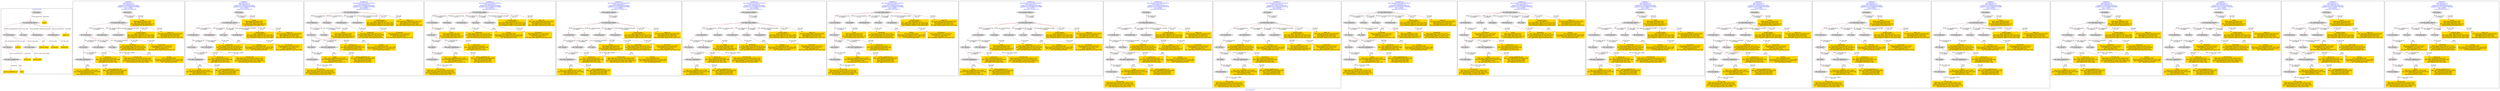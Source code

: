 digraph n0 {
fontcolor="blue"
remincross="true"
label="s22-s-moca.xml"
subgraph cluster_0 {
label="1-correct model"
n2[style="filled",color="white",fillcolor="lightgray",label="E12_Production1"];
n3[style="filled",color="white",fillcolor="lightgray",label="E21_Person1"];
n4[shape="plaintext",style="filled",fillcolor="gold",label="Process"];
n5[style="filled",color="white",fillcolor="lightgray",label="E52_Time-Span1"];
n6[style="filled",color="white",fillcolor="lightgray",label="E82_Actor_Appellation1"];
n7[shape="plaintext",style="filled",fillcolor="gold",label="person_uri"];
n8[style="filled",color="white",fillcolor="lightgray",label="E22_Man-Made_Object1"];
n9[style="filled",color="white",fillcolor="lightgray",label="E35_Title1"];
n10[style="filled",color="white",fillcolor="lightgray",label="E8_Acquisition1"];
n11[style="filled",color="white",fillcolor="lightgray",label="E54_Dimension1"];
n12[shape="plaintext",style="filled",fillcolor="gold",label="object_uri"];
n13[shape="plaintext",style="filled",fillcolor="gold",label="Artwork_Name"];
n14[style="filled",color="white",fillcolor="lightgray",label="E38_Image1"];
n15[shape="plaintext",style="filled",fillcolor="gold",label="image"];
n16[shape="plaintext",style="filled",fillcolor="gold",label="Artwork_Year"];
n17[shape="plaintext",style="filled",fillcolor="gold",label="Dimensions"];
n18[shape="plaintext",style="filled",fillcolor="gold",label="person_appellation_uri"];
n19[shape="plaintext",style="filled",fillcolor="gold",label="name"];
n20[shape="plaintext",style="filled",fillcolor="gold",label="Provenance"];
}
subgraph cluster_1 {
label="candidate 0\nlink coherence:1.0\nnode coherence:1.0\nconfidence:0.49295565493149684\nmapping score:0.5309852183104989\ncost:17.99843\n-precision:0.83-recall:0.83"
n22[style="filled",color="white",fillcolor="lightgray",label="E12_Production1"];
n23[style="filled",color="white",fillcolor="lightgray",label="E21_Person1"];
n24[style="filled",color="white",fillcolor="lightgray",label="E52_Time-Span2"];
n25[style="filled",color="white",fillcolor="lightgray",label="E55_Type1"];
n26[style="filled",color="white",fillcolor="lightgray",label="E82_Actor_Appellation1"];
n27[style="filled",color="white",fillcolor="lightgray",label="E22_Man-Made_Object1"];
n28[style="filled",color="white",fillcolor="lightgray",label="E54_Dimension1"];
n29[style="filled",color="white",fillcolor="lightgray",label="E8_Acquisition1"];
n30[style="filled",color="white",fillcolor="lightgray",label="E38_Image1"];
n31[shape="plaintext",style="filled",fillcolor="gold",label="person_uri\n[E21_Person,classLink,0.43]\n[E82_Actor_Appellation,classLink,0.348]\n[E39_Actor,classLink,0.174]\n[E30_Right,P3_has_note,0.048]"];
n32[shape="plaintext",style="filled",fillcolor="gold",label="name\n[E82_Actor_Appellation,label,0.468]\n[E22_Man-Made_Object,P3_has_note,0.189]\n[E35_Title,label,0.182]\n[E8_Acquisition,P3_has_note,0.16]"];
n33[shape="plaintext",style="filled",fillcolor="gold",label="Artwork_Year\n[E69_Death,P82_at_some_time_within,0.331]\n[E52_Time-Span,P82b_end_of_the_end,0.29]\n[E52_Time-Span,P82_at_some_time_within,0.272]\n[E34_Inscription,P3_has_note,0.108]"];
n34[shape="plaintext",style="filled",fillcolor="gold",label="Artwork_Name\n[E35_Title,label,0.32]\n[E22_Man-Made_Object,P3_has_note,0.281]\n[E73_Information_Object,P3_has_note,0.234]\n[E33_Linguistic_Object,P3_has_note,0.166]"];
n35[shape="plaintext",style="filled",fillcolor="gold",label="image\n[E38_Image,classLink,0.305]\n[E53_Place,classLink,0.254]\n[E22_Man-Made_Object,classLink,0.23]\n[E8_Acquisition,classLink,0.211]"];
n36[shape="plaintext",style="filled",fillcolor="gold",label="person_appellation_uri\n[E82_Actor_Appellation,classLink,0.865]\n[E21_Person,classLink,0.089]\n[E39_Actor,classLink,0.036]\n[E30_Right,P3_has_note,0.01]"];
n37[shape="plaintext",style="filled",fillcolor="gold",label="Process\n[E55_Type,label,0.496]\n[E29_Design_or_Procedure,P3_has_note,0.296]\n[E22_Man-Made_Object,P3_has_note,0.113]\n[E57_Material,label,0.095]"];
n38[shape="plaintext",style="filled",fillcolor="gold",label="Dimensions\n[E54_Dimension,P3_has_note,0.767]\n[E22_Man-Made_Object,P3_has_note,0.095]\n[E34_Inscription,P3_has_note,0.074]\n[E22_Man-Made_Object,classLink,0.063]"];
n39[shape="plaintext",style="filled",fillcolor="gold",label="Provenance\n[E8_Acquisition,P3_has_note,0.451]\n[E30_Right,P3_has_note,0.225]\n[E35_Title,label,0.182]\n[E22_Man-Made_Object,P3_has_note,0.142]"];
n40[shape="plaintext",style="filled",fillcolor="gold",label="object_uri\n[E22_Man-Made_Object,classLink,0.594]\n[E8_Acquisition,classLink,0.317]\n[E30_Right,P3_has_note,0.048]\n[E22_Man-Made_Object,P3_has_note,0.041]"];
}
subgraph cluster_2 {
label="candidate 1\nlink coherence:1.0\nnode coherence:1.0\nconfidence:0.49295565493149684\nmapping score:0.5309852183104989\ncost:17.99849\n-precision:0.83-recall:0.83"
n42[style="filled",color="white",fillcolor="lightgray",label="E12_Production1"];
n43[style="filled",color="white",fillcolor="lightgray",label="E21_Person1"];
n44[style="filled",color="white",fillcolor="lightgray",label="E52_Time-Span2"];
n45[style="filled",color="white",fillcolor="lightgray",label="E82_Actor_Appellation1"];
n46[style="filled",color="white",fillcolor="lightgray",label="E22_Man-Made_Object1"];
n47[style="filled",color="white",fillcolor="lightgray",label="E54_Dimension1"];
n48[style="filled",color="white",fillcolor="lightgray",label="E55_Type2"];
n49[style="filled",color="white",fillcolor="lightgray",label="E8_Acquisition1"];
n50[style="filled",color="white",fillcolor="lightgray",label="E38_Image1"];
n51[shape="plaintext",style="filled",fillcolor="gold",label="person_uri\n[E21_Person,classLink,0.43]\n[E82_Actor_Appellation,classLink,0.348]\n[E39_Actor,classLink,0.174]\n[E30_Right,P3_has_note,0.048]"];
n52[shape="plaintext",style="filled",fillcolor="gold",label="name\n[E82_Actor_Appellation,label,0.468]\n[E22_Man-Made_Object,P3_has_note,0.189]\n[E35_Title,label,0.182]\n[E8_Acquisition,P3_has_note,0.16]"];
n53[shape="plaintext",style="filled",fillcolor="gold",label="Artwork_Year\n[E69_Death,P82_at_some_time_within,0.331]\n[E52_Time-Span,P82b_end_of_the_end,0.29]\n[E52_Time-Span,P82_at_some_time_within,0.272]\n[E34_Inscription,P3_has_note,0.108]"];
n54[shape="plaintext",style="filled",fillcolor="gold",label="Artwork_Name\n[E35_Title,label,0.32]\n[E22_Man-Made_Object,P3_has_note,0.281]\n[E73_Information_Object,P3_has_note,0.234]\n[E33_Linguistic_Object,P3_has_note,0.166]"];
n55[shape="plaintext",style="filled",fillcolor="gold",label="image\n[E38_Image,classLink,0.305]\n[E53_Place,classLink,0.254]\n[E22_Man-Made_Object,classLink,0.23]\n[E8_Acquisition,classLink,0.211]"];
n56[shape="plaintext",style="filled",fillcolor="gold",label="person_appellation_uri\n[E82_Actor_Appellation,classLink,0.865]\n[E21_Person,classLink,0.089]\n[E39_Actor,classLink,0.036]\n[E30_Right,P3_has_note,0.01]"];
n57[shape="plaintext",style="filled",fillcolor="gold",label="Dimensions\n[E54_Dimension,P3_has_note,0.767]\n[E22_Man-Made_Object,P3_has_note,0.095]\n[E34_Inscription,P3_has_note,0.074]\n[E22_Man-Made_Object,classLink,0.063]"];
n58[shape="plaintext",style="filled",fillcolor="gold",label="Provenance\n[E8_Acquisition,P3_has_note,0.451]\n[E30_Right,P3_has_note,0.225]\n[E35_Title,label,0.182]\n[E22_Man-Made_Object,P3_has_note,0.142]"];
n59[shape="plaintext",style="filled",fillcolor="gold",label="object_uri\n[E22_Man-Made_Object,classLink,0.594]\n[E8_Acquisition,classLink,0.317]\n[E30_Right,P3_has_note,0.048]\n[E22_Man-Made_Object,P3_has_note,0.041]"];
n60[shape="plaintext",style="filled",fillcolor="gold",label="Process\n[E55_Type,label,0.496]\n[E29_Design_or_Procedure,P3_has_note,0.296]\n[E22_Man-Made_Object,P3_has_note,0.113]\n[E57_Material,label,0.095]"];
}
subgraph cluster_3 {
label="candidate 10\nlink coherence:0.9473684210526315\nnode coherence:1.0\nconfidence:0.49295565493149684\nmapping score:0.5309852183104989\ncost:18.99847\n-precision:0.68-recall:0.72"
n62[style="filled",color="white",fillcolor="lightgray",label="E12_Production1"];
n63[style="filled",color="white",fillcolor="lightgray",label="E21_Person1"];
n64[style="filled",color="white",fillcolor="lightgray",label="E55_Type1"];
n65[style="filled",color="white",fillcolor="lightgray",label="E67_Birth1"];
n66[style="filled",color="white",fillcolor="lightgray",label="E82_Actor_Appellation1"];
n67[style="filled",color="white",fillcolor="lightgray",label="E22_Man-Made_Object1"];
n68[style="filled",color="white",fillcolor="lightgray",label="E38_Image1"];
n69[style="filled",color="white",fillcolor="lightgray",label="E54_Dimension1"];
n70[style="filled",color="white",fillcolor="lightgray",label="E8_Acquisition1"];
n71[style="filled",color="white",fillcolor="lightgray",label="E52_Time-Span1"];
n72[shape="plaintext",style="filled",fillcolor="gold",label="Artwork_Year\n[E69_Death,P82_at_some_time_within,0.331]\n[E52_Time-Span,P82b_end_of_the_end,0.29]\n[E52_Time-Span,P82_at_some_time_within,0.272]\n[E34_Inscription,P3_has_note,0.108]"];
n73[shape="plaintext",style="filled",fillcolor="gold",label="person_uri\n[E21_Person,classLink,0.43]\n[E82_Actor_Appellation,classLink,0.348]\n[E39_Actor,classLink,0.174]\n[E30_Right,P3_has_note,0.048]"];
n74[shape="plaintext",style="filled",fillcolor="gold",label="name\n[E82_Actor_Appellation,label,0.468]\n[E22_Man-Made_Object,P3_has_note,0.189]\n[E35_Title,label,0.182]\n[E8_Acquisition,P3_has_note,0.16]"];
n75[shape="plaintext",style="filled",fillcolor="gold",label="Artwork_Name\n[E35_Title,label,0.32]\n[E22_Man-Made_Object,P3_has_note,0.281]\n[E73_Information_Object,P3_has_note,0.234]\n[E33_Linguistic_Object,P3_has_note,0.166]"];
n76[shape="plaintext",style="filled",fillcolor="gold",label="image\n[E38_Image,classLink,0.305]\n[E53_Place,classLink,0.254]\n[E22_Man-Made_Object,classLink,0.23]\n[E8_Acquisition,classLink,0.211]"];
n77[shape="plaintext",style="filled",fillcolor="gold",label="person_appellation_uri\n[E82_Actor_Appellation,classLink,0.865]\n[E21_Person,classLink,0.089]\n[E39_Actor,classLink,0.036]\n[E30_Right,P3_has_note,0.01]"];
n78[shape="plaintext",style="filled",fillcolor="gold",label="Process\n[E55_Type,label,0.496]\n[E29_Design_or_Procedure,P3_has_note,0.296]\n[E22_Man-Made_Object,P3_has_note,0.113]\n[E57_Material,label,0.095]"];
n79[shape="plaintext",style="filled",fillcolor="gold",label="Dimensions\n[E54_Dimension,P3_has_note,0.767]\n[E22_Man-Made_Object,P3_has_note,0.095]\n[E34_Inscription,P3_has_note,0.074]\n[E22_Man-Made_Object,classLink,0.063]"];
n80[shape="plaintext",style="filled",fillcolor="gold",label="Provenance\n[E8_Acquisition,P3_has_note,0.451]\n[E30_Right,P3_has_note,0.225]\n[E35_Title,label,0.182]\n[E22_Man-Made_Object,P3_has_note,0.142]"];
n81[shape="plaintext",style="filled",fillcolor="gold",label="object_uri\n[E22_Man-Made_Object,classLink,0.594]\n[E8_Acquisition,classLink,0.317]\n[E30_Right,P3_has_note,0.048]\n[E22_Man-Made_Object,P3_has_note,0.041]"];
}
subgraph cluster_4 {
label="candidate 11\nlink coherence:0.9473684210526315\nnode coherence:1.0\nconfidence:0.49295565493149684\nmapping score:0.5309852183104989\ncost:18.99853\n-precision:0.68-recall:0.72"
n83[style="filled",color="white",fillcolor="lightgray",label="E12_Production1"];
n84[style="filled",color="white",fillcolor="lightgray",label="E21_Person1"];
n85[style="filled",color="white",fillcolor="lightgray",label="E67_Birth1"];
n86[style="filled",color="white",fillcolor="lightgray",label="E82_Actor_Appellation1"];
n87[style="filled",color="white",fillcolor="lightgray",label="E22_Man-Made_Object1"];
n88[style="filled",color="white",fillcolor="lightgray",label="E38_Image1"];
n89[style="filled",color="white",fillcolor="lightgray",label="E54_Dimension1"];
n90[style="filled",color="white",fillcolor="lightgray",label="E55_Type2"];
n91[style="filled",color="white",fillcolor="lightgray",label="E8_Acquisition1"];
n92[style="filled",color="white",fillcolor="lightgray",label="E52_Time-Span1"];
n93[shape="plaintext",style="filled",fillcolor="gold",label="Artwork_Year\n[E69_Death,P82_at_some_time_within,0.331]\n[E52_Time-Span,P82b_end_of_the_end,0.29]\n[E52_Time-Span,P82_at_some_time_within,0.272]\n[E34_Inscription,P3_has_note,0.108]"];
n94[shape="plaintext",style="filled",fillcolor="gold",label="person_uri\n[E21_Person,classLink,0.43]\n[E82_Actor_Appellation,classLink,0.348]\n[E39_Actor,classLink,0.174]\n[E30_Right,P3_has_note,0.048]"];
n95[shape="plaintext",style="filled",fillcolor="gold",label="name\n[E82_Actor_Appellation,label,0.468]\n[E22_Man-Made_Object,P3_has_note,0.189]\n[E35_Title,label,0.182]\n[E8_Acquisition,P3_has_note,0.16]"];
n96[shape="plaintext",style="filled",fillcolor="gold",label="Artwork_Name\n[E35_Title,label,0.32]\n[E22_Man-Made_Object,P3_has_note,0.281]\n[E73_Information_Object,P3_has_note,0.234]\n[E33_Linguistic_Object,P3_has_note,0.166]"];
n97[shape="plaintext",style="filled",fillcolor="gold",label="image\n[E38_Image,classLink,0.305]\n[E53_Place,classLink,0.254]\n[E22_Man-Made_Object,classLink,0.23]\n[E8_Acquisition,classLink,0.211]"];
n98[shape="plaintext",style="filled",fillcolor="gold",label="person_appellation_uri\n[E82_Actor_Appellation,classLink,0.865]\n[E21_Person,classLink,0.089]\n[E39_Actor,classLink,0.036]\n[E30_Right,P3_has_note,0.01]"];
n99[shape="plaintext",style="filled",fillcolor="gold",label="Dimensions\n[E54_Dimension,P3_has_note,0.767]\n[E22_Man-Made_Object,P3_has_note,0.095]\n[E34_Inscription,P3_has_note,0.074]\n[E22_Man-Made_Object,classLink,0.063]"];
n100[shape="plaintext",style="filled",fillcolor="gold",label="Provenance\n[E8_Acquisition,P3_has_note,0.451]\n[E30_Right,P3_has_note,0.225]\n[E35_Title,label,0.182]\n[E22_Man-Made_Object,P3_has_note,0.142]"];
n101[shape="plaintext",style="filled",fillcolor="gold",label="object_uri\n[E22_Man-Made_Object,classLink,0.594]\n[E8_Acquisition,classLink,0.317]\n[E30_Right,P3_has_note,0.048]\n[E22_Man-Made_Object,P3_has_note,0.041]"];
n102[shape="plaintext",style="filled",fillcolor="gold",label="Process\n[E55_Type,label,0.496]\n[E29_Design_or_Procedure,P3_has_note,0.296]\n[E22_Man-Made_Object,P3_has_note,0.113]\n[E57_Material,label,0.095]"];
}
subgraph cluster_5 {
label="candidate 12\nlink coherence:0.9473684210526315\nnode coherence:1.0\nconfidence:0.49295565493149684\nmapping score:0.5309852183104989\ncost:18.99856\n-precision:0.74-recall:0.78"
n104[style="filled",color="white",fillcolor="lightgray",label="E12_Production1"];
n105[style="filled",color="white",fillcolor="lightgray",label="E21_Person1"];
n106[style="filled",color="white",fillcolor="lightgray",label="E52_Time-Span2"];
n107[style="filled",color="white",fillcolor="lightgray",label="E55_Type1"];
n108[style="filled",color="white",fillcolor="lightgray",label="E82_Actor_Appellation1"];
n109[style="filled",color="white",fillcolor="lightgray",label="E22_Man-Made_Object1"];
n110[style="filled",color="white",fillcolor="lightgray",label="E38_Image1"];
n111[style="filled",color="white",fillcolor="lightgray",label="E54_Dimension1"];
n112[style="filled",color="white",fillcolor="lightgray",label="E8_Acquisition1"];
n113[style="filled",color="white",fillcolor="lightgray",label="E33_Linguistic_Object2"];
n114[shape="plaintext",style="filled",fillcolor="gold",label="person_uri\n[E21_Person,classLink,0.43]\n[E82_Actor_Appellation,classLink,0.348]\n[E39_Actor,classLink,0.174]\n[E30_Right,P3_has_note,0.048]"];
n115[shape="plaintext",style="filled",fillcolor="gold",label="name\n[E82_Actor_Appellation,label,0.468]\n[E22_Man-Made_Object,P3_has_note,0.189]\n[E35_Title,label,0.182]\n[E8_Acquisition,P3_has_note,0.16]"];
n116[shape="plaintext",style="filled",fillcolor="gold",label="Artwork_Year\n[E69_Death,P82_at_some_time_within,0.331]\n[E52_Time-Span,P82b_end_of_the_end,0.29]\n[E52_Time-Span,P82_at_some_time_within,0.272]\n[E34_Inscription,P3_has_note,0.108]"];
n117[shape="plaintext",style="filled",fillcolor="gold",label="Artwork_Name\n[E35_Title,label,0.32]\n[E22_Man-Made_Object,P3_has_note,0.281]\n[E73_Information_Object,P3_has_note,0.234]\n[E33_Linguistic_Object,P3_has_note,0.166]"];
n118[shape="plaintext",style="filled",fillcolor="gold",label="image\n[E38_Image,classLink,0.305]\n[E53_Place,classLink,0.254]\n[E22_Man-Made_Object,classLink,0.23]\n[E8_Acquisition,classLink,0.211]"];
n119[shape="plaintext",style="filled",fillcolor="gold",label="person_appellation_uri\n[E82_Actor_Appellation,classLink,0.865]\n[E21_Person,classLink,0.089]\n[E39_Actor,classLink,0.036]\n[E30_Right,P3_has_note,0.01]"];
n120[shape="plaintext",style="filled",fillcolor="gold",label="Process\n[E55_Type,label,0.496]\n[E29_Design_or_Procedure,P3_has_note,0.296]\n[E22_Man-Made_Object,P3_has_note,0.113]\n[E57_Material,label,0.095]"];
n121[shape="plaintext",style="filled",fillcolor="gold",label="Dimensions\n[E54_Dimension,P3_has_note,0.767]\n[E22_Man-Made_Object,P3_has_note,0.095]\n[E34_Inscription,P3_has_note,0.074]\n[E22_Man-Made_Object,classLink,0.063]"];
n122[shape="plaintext",style="filled",fillcolor="gold",label="Provenance\n[E8_Acquisition,P3_has_note,0.451]\n[E30_Right,P3_has_note,0.225]\n[E35_Title,label,0.182]\n[E22_Man-Made_Object,P3_has_note,0.142]"];
n123[shape="plaintext",style="filled",fillcolor="gold",label="object_uri\n[E22_Man-Made_Object,classLink,0.594]\n[E8_Acquisition,classLink,0.317]\n[E30_Right,P3_has_note,0.048]\n[E22_Man-Made_Object,P3_has_note,0.041]"];
}
subgraph cluster_6 {
label="candidate 13\nlink coherence:0.9473684210526315\nnode coherence:1.0\nconfidence:0.49295565493149684\nmapping score:0.5309852183104989\ncost:18.99862\n-precision:0.74-recall:0.78"
n125[style="filled",color="white",fillcolor="lightgray",label="E12_Production1"];
n126[style="filled",color="white",fillcolor="lightgray",label="E21_Person1"];
n127[style="filled",color="white",fillcolor="lightgray",label="E52_Time-Span2"];
n128[style="filled",color="white",fillcolor="lightgray",label="E82_Actor_Appellation1"];
n129[style="filled",color="white",fillcolor="lightgray",label="E22_Man-Made_Object1"];
n130[style="filled",color="white",fillcolor="lightgray",label="E38_Image1"];
n131[style="filled",color="white",fillcolor="lightgray",label="E54_Dimension1"];
n132[style="filled",color="white",fillcolor="lightgray",label="E55_Type2"];
n133[style="filled",color="white",fillcolor="lightgray",label="E8_Acquisition1"];
n134[style="filled",color="white",fillcolor="lightgray",label="E33_Linguistic_Object2"];
n135[shape="plaintext",style="filled",fillcolor="gold",label="person_uri\n[E21_Person,classLink,0.43]\n[E82_Actor_Appellation,classLink,0.348]\n[E39_Actor,classLink,0.174]\n[E30_Right,P3_has_note,0.048]"];
n136[shape="plaintext",style="filled",fillcolor="gold",label="name\n[E82_Actor_Appellation,label,0.468]\n[E22_Man-Made_Object,P3_has_note,0.189]\n[E35_Title,label,0.182]\n[E8_Acquisition,P3_has_note,0.16]"];
n137[shape="plaintext",style="filled",fillcolor="gold",label="Artwork_Year\n[E69_Death,P82_at_some_time_within,0.331]\n[E52_Time-Span,P82b_end_of_the_end,0.29]\n[E52_Time-Span,P82_at_some_time_within,0.272]\n[E34_Inscription,P3_has_note,0.108]"];
n138[shape="plaintext",style="filled",fillcolor="gold",label="Artwork_Name\n[E35_Title,label,0.32]\n[E22_Man-Made_Object,P3_has_note,0.281]\n[E73_Information_Object,P3_has_note,0.234]\n[E33_Linguistic_Object,P3_has_note,0.166]"];
n139[shape="plaintext",style="filled",fillcolor="gold",label="image\n[E38_Image,classLink,0.305]\n[E53_Place,classLink,0.254]\n[E22_Man-Made_Object,classLink,0.23]\n[E8_Acquisition,classLink,0.211]"];
n140[shape="plaintext",style="filled",fillcolor="gold",label="person_appellation_uri\n[E82_Actor_Appellation,classLink,0.865]\n[E21_Person,classLink,0.089]\n[E39_Actor,classLink,0.036]\n[E30_Right,P3_has_note,0.01]"];
n141[shape="plaintext",style="filled",fillcolor="gold",label="Dimensions\n[E54_Dimension,P3_has_note,0.767]\n[E22_Man-Made_Object,P3_has_note,0.095]\n[E34_Inscription,P3_has_note,0.074]\n[E22_Man-Made_Object,classLink,0.063]"];
n142[shape="plaintext",style="filled",fillcolor="gold",label="Provenance\n[E8_Acquisition,P3_has_note,0.451]\n[E30_Right,P3_has_note,0.225]\n[E35_Title,label,0.182]\n[E22_Man-Made_Object,P3_has_note,0.142]"];
n143[shape="plaintext",style="filled",fillcolor="gold",label="object_uri\n[E22_Man-Made_Object,classLink,0.594]\n[E8_Acquisition,classLink,0.317]\n[E30_Right,P3_has_note,0.048]\n[E22_Man-Made_Object,P3_has_note,0.041]"];
n144[shape="plaintext",style="filled",fillcolor="gold",label="Process\n[E55_Type,label,0.496]\n[E29_Design_or_Procedure,P3_has_note,0.296]\n[E22_Man-Made_Object,P3_has_note,0.113]\n[E57_Material,label,0.095]"];
}
subgraph cluster_7 {
label="candidate 14\nlink coherence:0.9473684210526315\nnode coherence:1.0\nconfidence:0.49295565493149684\nmapping score:0.5309852183104989\ncost:18.99865\n-precision:0.68-recall:0.72"
n146[style="filled",color="white",fillcolor="lightgray",label="E12_Production1"];
n147[style="filled",color="white",fillcolor="lightgray",label="E21_Person1"];
n148[style="filled",color="white",fillcolor="lightgray",label="E69_Death1"];
n149[style="filled",color="white",fillcolor="lightgray",label="E82_Actor_Appellation1"];
n150[style="filled",color="white",fillcolor="lightgray",label="E22_Man-Made_Object1"];
n151[style="filled",color="white",fillcolor="lightgray",label="E38_Image1"];
n152[style="filled",color="white",fillcolor="lightgray",label="E54_Dimension1"];
n153[style="filled",color="white",fillcolor="lightgray",label="E55_Type2"];
n154[style="filled",color="white",fillcolor="lightgray",label="E8_Acquisition1"];
n155[style="filled",color="white",fillcolor="lightgray",label="E52_Time-Span4"];
n156[shape="plaintext",style="filled",fillcolor="gold",label="Artwork_Year\n[E69_Death,P82_at_some_time_within,0.331]\n[E52_Time-Span,P82b_end_of_the_end,0.29]\n[E52_Time-Span,P82_at_some_time_within,0.272]\n[E34_Inscription,P3_has_note,0.108]"];
n157[shape="plaintext",style="filled",fillcolor="gold",label="person_uri\n[E21_Person,classLink,0.43]\n[E82_Actor_Appellation,classLink,0.348]\n[E39_Actor,classLink,0.174]\n[E30_Right,P3_has_note,0.048]"];
n158[shape="plaintext",style="filled",fillcolor="gold",label="name\n[E82_Actor_Appellation,label,0.468]\n[E22_Man-Made_Object,P3_has_note,0.189]\n[E35_Title,label,0.182]\n[E8_Acquisition,P3_has_note,0.16]"];
n159[shape="plaintext",style="filled",fillcolor="gold",label="Artwork_Name\n[E35_Title,label,0.32]\n[E22_Man-Made_Object,P3_has_note,0.281]\n[E73_Information_Object,P3_has_note,0.234]\n[E33_Linguistic_Object,P3_has_note,0.166]"];
n160[shape="plaintext",style="filled",fillcolor="gold",label="image\n[E38_Image,classLink,0.305]\n[E53_Place,classLink,0.254]\n[E22_Man-Made_Object,classLink,0.23]\n[E8_Acquisition,classLink,0.211]"];
n161[shape="plaintext",style="filled",fillcolor="gold",label="person_appellation_uri\n[E82_Actor_Appellation,classLink,0.865]\n[E21_Person,classLink,0.089]\n[E39_Actor,classLink,0.036]\n[E30_Right,P3_has_note,0.01]"];
n162[shape="plaintext",style="filled",fillcolor="gold",label="Dimensions\n[E54_Dimension,P3_has_note,0.767]\n[E22_Man-Made_Object,P3_has_note,0.095]\n[E34_Inscription,P3_has_note,0.074]\n[E22_Man-Made_Object,classLink,0.063]"];
n163[shape="plaintext",style="filled",fillcolor="gold",label="Provenance\n[E8_Acquisition,P3_has_note,0.451]\n[E30_Right,P3_has_note,0.225]\n[E35_Title,label,0.182]\n[E22_Man-Made_Object,P3_has_note,0.142]"];
n164[shape="plaintext",style="filled",fillcolor="gold",label="object_uri\n[E22_Man-Made_Object,classLink,0.594]\n[E8_Acquisition,classLink,0.317]\n[E30_Right,P3_has_note,0.048]\n[E22_Man-Made_Object,P3_has_note,0.041]"];
n165[shape="plaintext",style="filled",fillcolor="gold",label="Process\n[E55_Type,label,0.496]\n[E29_Design_or_Procedure,P3_has_note,0.296]\n[E22_Man-Made_Object,P3_has_note,0.113]\n[E57_Material,label,0.095]"];
}
subgraph cluster_8 {
label="candidate 15\nlink coherence:0.9473684210526315\nnode coherence:1.0\nconfidence:0.49295565493149684\nmapping score:0.5309852183104989\ncost:18.9987\n-precision:0.74-recall:0.78"
n167[style="filled",color="white",fillcolor="lightgray",label="E12_Production1"];
n168[style="filled",color="white",fillcolor="lightgray",label="E21_Person1"];
n169[style="filled",color="white",fillcolor="lightgray",label="E52_Time-Span2"];
n170[style="filled",color="white",fillcolor="lightgray",label="E82_Actor_Appellation1"];
n171[style="filled",color="white",fillcolor="lightgray",label="E22_Man-Made_Object1"];
n172[style="filled",color="white",fillcolor="lightgray",label="E38_Image1"];
n173[style="filled",color="white",fillcolor="lightgray",label="E54_Dimension1"];
n174[style="filled",color="white",fillcolor="lightgray",label="E55_Type3"];
n175[style="filled",color="white",fillcolor="lightgray",label="E8_Acquisition1"];
n176[style="filled",color="white",fillcolor="lightgray",label="E33_Linguistic_Object2"];
n177[shape="plaintext",style="filled",fillcolor="gold",label="person_uri\n[E21_Person,classLink,0.43]\n[E82_Actor_Appellation,classLink,0.348]\n[E39_Actor,classLink,0.174]\n[E30_Right,P3_has_note,0.048]"];
n178[shape="plaintext",style="filled",fillcolor="gold",label="name\n[E82_Actor_Appellation,label,0.468]\n[E22_Man-Made_Object,P3_has_note,0.189]\n[E35_Title,label,0.182]\n[E8_Acquisition,P3_has_note,0.16]"];
n179[shape="plaintext",style="filled",fillcolor="gold",label="Artwork_Year\n[E69_Death,P82_at_some_time_within,0.331]\n[E52_Time-Span,P82b_end_of_the_end,0.29]\n[E52_Time-Span,P82_at_some_time_within,0.272]\n[E34_Inscription,P3_has_note,0.108]"];
n180[shape="plaintext",style="filled",fillcolor="gold",label="Artwork_Name\n[E35_Title,label,0.32]\n[E22_Man-Made_Object,P3_has_note,0.281]\n[E73_Information_Object,P3_has_note,0.234]\n[E33_Linguistic_Object,P3_has_note,0.166]"];
n181[shape="plaintext",style="filled",fillcolor="gold",label="image\n[E38_Image,classLink,0.305]\n[E53_Place,classLink,0.254]\n[E22_Man-Made_Object,classLink,0.23]\n[E8_Acquisition,classLink,0.211]"];
n182[shape="plaintext",style="filled",fillcolor="gold",label="person_appellation_uri\n[E82_Actor_Appellation,classLink,0.865]\n[E21_Person,classLink,0.089]\n[E39_Actor,classLink,0.036]\n[E30_Right,P3_has_note,0.01]"];
n183[shape="plaintext",style="filled",fillcolor="gold",label="Process\n[E55_Type,label,0.496]\n[E29_Design_or_Procedure,P3_has_note,0.296]\n[E22_Man-Made_Object,P3_has_note,0.113]\n[E57_Material,label,0.095]"];
n184[shape="plaintext",style="filled",fillcolor="gold",label="Dimensions\n[E54_Dimension,P3_has_note,0.767]\n[E22_Man-Made_Object,P3_has_note,0.095]\n[E34_Inscription,P3_has_note,0.074]\n[E22_Man-Made_Object,classLink,0.063]"];
n185[shape="plaintext",style="filled",fillcolor="gold",label="Provenance\n[E8_Acquisition,P3_has_note,0.451]\n[E30_Right,P3_has_note,0.225]\n[E35_Title,label,0.182]\n[E22_Man-Made_Object,P3_has_note,0.142]"];
n186[shape="plaintext",style="filled",fillcolor="gold",label="object_uri\n[E22_Man-Made_Object,classLink,0.594]\n[E8_Acquisition,classLink,0.317]\n[E30_Right,P3_has_note,0.048]\n[E22_Man-Made_Object,P3_has_note,0.041]"];
}
subgraph cluster_9 {
label="candidate 16\nlink coherence:0.9473684210526315\nnode coherence:1.0\nconfidence:0.48356732623813975\nmapping score:0.5445224420793798\ncost:18.9983\n-precision:0.68-recall:0.72"
n188[style="filled",color="white",fillcolor="lightgray",label="E12_Production1"];
n189[style="filled",color="white",fillcolor="lightgray",label="E21_Person1"];
n190[style="filled",color="white",fillcolor="lightgray",label="E55_Type1"];
n191[style="filled",color="white",fillcolor="lightgray",label="E67_Birth1"];
n192[style="filled",color="white",fillcolor="lightgray",label="E82_Actor_Appellation1"];
n193[style="filled",color="white",fillcolor="lightgray",label="E22_Man-Made_Object1"];
n194[style="filled",color="white",fillcolor="lightgray",label="E54_Dimension1"];
n195[style="filled",color="white",fillcolor="lightgray",label="E8_Acquisition1"];
n196[style="filled",color="white",fillcolor="lightgray",label="E38_Image1"];
n197[style="filled",color="white",fillcolor="lightgray",label="E52_Time-Span1"];
n198[shape="plaintext",style="filled",fillcolor="gold",label="image\n[E38_Image,classLink,0.305]\n[E53_Place,classLink,0.254]\n[E22_Man-Made_Object,classLink,0.23]\n[E8_Acquisition,classLink,0.211]"];
n199[shape="plaintext",style="filled",fillcolor="gold",label="Artwork_Year\n[E69_Death,P82_at_some_time_within,0.331]\n[E52_Time-Span,P82b_end_of_the_end,0.29]\n[E52_Time-Span,P82_at_some_time_within,0.272]\n[E34_Inscription,P3_has_note,0.108]"];
n200[shape="plaintext",style="filled",fillcolor="gold",label="person_uri\n[E21_Person,classLink,0.43]\n[E82_Actor_Appellation,classLink,0.348]\n[E39_Actor,classLink,0.174]\n[E30_Right,P3_has_note,0.048]"];
n201[shape="plaintext",style="filled",fillcolor="gold",label="name\n[E82_Actor_Appellation,label,0.468]\n[E22_Man-Made_Object,P3_has_note,0.189]\n[E35_Title,label,0.182]\n[E8_Acquisition,P3_has_note,0.16]"];
n202[shape="plaintext",style="filled",fillcolor="gold",label="Artwork_Name\n[E35_Title,label,0.32]\n[E22_Man-Made_Object,P3_has_note,0.281]\n[E73_Information_Object,P3_has_note,0.234]\n[E33_Linguistic_Object,P3_has_note,0.166]"];
n203[shape="plaintext",style="filled",fillcolor="gold",label="person_appellation_uri\n[E82_Actor_Appellation,classLink,0.865]\n[E21_Person,classLink,0.089]\n[E39_Actor,classLink,0.036]\n[E30_Right,P3_has_note,0.01]"];
n204[shape="plaintext",style="filled",fillcolor="gold",label="Process\n[E55_Type,label,0.496]\n[E29_Design_or_Procedure,P3_has_note,0.296]\n[E22_Man-Made_Object,P3_has_note,0.113]\n[E57_Material,label,0.095]"];
n205[shape="plaintext",style="filled",fillcolor="gold",label="Dimensions\n[E54_Dimension,P3_has_note,0.767]\n[E22_Man-Made_Object,P3_has_note,0.095]\n[E34_Inscription,P3_has_note,0.074]\n[E22_Man-Made_Object,classLink,0.063]"];
n206[shape="plaintext",style="filled",fillcolor="gold",label="Provenance\n[E8_Acquisition,P3_has_note,0.451]\n[E30_Right,P3_has_note,0.225]\n[E35_Title,label,0.182]\n[E22_Man-Made_Object,P3_has_note,0.142]"];
n207[shape="plaintext",style="filled",fillcolor="gold",label="object_uri\n[E22_Man-Made_Object,classLink,0.594]\n[E8_Acquisition,classLink,0.317]\n[E30_Right,P3_has_note,0.048]\n[E22_Man-Made_Object,P3_has_note,0.041]"];
}
subgraph cluster_10 {
label="candidate 17\nlink coherence:0.9473684210526315\nnode coherence:1.0\nconfidence:0.48356732623813975\nmapping score:0.5445224420793798\ncost:18.99836\n-precision:0.68-recall:0.72"
n209[style="filled",color="white",fillcolor="lightgray",label="E12_Production1"];
n210[style="filled",color="white",fillcolor="lightgray",label="E21_Person1"];
n211[style="filled",color="white",fillcolor="lightgray",label="E67_Birth1"];
n212[style="filled",color="white",fillcolor="lightgray",label="E82_Actor_Appellation1"];
n213[style="filled",color="white",fillcolor="lightgray",label="E22_Man-Made_Object1"];
n214[style="filled",color="white",fillcolor="lightgray",label="E54_Dimension1"];
n215[style="filled",color="white",fillcolor="lightgray",label="E55_Type2"];
n216[style="filled",color="white",fillcolor="lightgray",label="E8_Acquisition1"];
n217[style="filled",color="white",fillcolor="lightgray",label="E38_Image1"];
n218[style="filled",color="white",fillcolor="lightgray",label="E52_Time-Span1"];
n219[shape="plaintext",style="filled",fillcolor="gold",label="image\n[E38_Image,classLink,0.305]\n[E53_Place,classLink,0.254]\n[E22_Man-Made_Object,classLink,0.23]\n[E8_Acquisition,classLink,0.211]"];
n220[shape="plaintext",style="filled",fillcolor="gold",label="Artwork_Year\n[E69_Death,P82_at_some_time_within,0.331]\n[E52_Time-Span,P82b_end_of_the_end,0.29]\n[E52_Time-Span,P82_at_some_time_within,0.272]\n[E34_Inscription,P3_has_note,0.108]"];
n221[shape="plaintext",style="filled",fillcolor="gold",label="person_uri\n[E21_Person,classLink,0.43]\n[E82_Actor_Appellation,classLink,0.348]\n[E39_Actor,classLink,0.174]\n[E30_Right,P3_has_note,0.048]"];
n222[shape="plaintext",style="filled",fillcolor="gold",label="name\n[E82_Actor_Appellation,label,0.468]\n[E22_Man-Made_Object,P3_has_note,0.189]\n[E35_Title,label,0.182]\n[E8_Acquisition,P3_has_note,0.16]"];
n223[shape="plaintext",style="filled",fillcolor="gold",label="Artwork_Name\n[E35_Title,label,0.32]\n[E22_Man-Made_Object,P3_has_note,0.281]\n[E73_Information_Object,P3_has_note,0.234]\n[E33_Linguistic_Object,P3_has_note,0.166]"];
n224[shape="plaintext",style="filled",fillcolor="gold",label="person_appellation_uri\n[E82_Actor_Appellation,classLink,0.865]\n[E21_Person,classLink,0.089]\n[E39_Actor,classLink,0.036]\n[E30_Right,P3_has_note,0.01]"];
n225[shape="plaintext",style="filled",fillcolor="gold",label="Dimensions\n[E54_Dimension,P3_has_note,0.767]\n[E22_Man-Made_Object,P3_has_note,0.095]\n[E34_Inscription,P3_has_note,0.074]\n[E22_Man-Made_Object,classLink,0.063]"];
n226[shape="plaintext",style="filled",fillcolor="gold",label="Provenance\n[E8_Acquisition,P3_has_note,0.451]\n[E30_Right,P3_has_note,0.225]\n[E35_Title,label,0.182]\n[E22_Man-Made_Object,P3_has_note,0.142]"];
n227[shape="plaintext",style="filled",fillcolor="gold",label="object_uri\n[E22_Man-Made_Object,classLink,0.594]\n[E8_Acquisition,classLink,0.317]\n[E30_Right,P3_has_note,0.048]\n[E22_Man-Made_Object,P3_has_note,0.041]"];
n228[shape="plaintext",style="filled",fillcolor="gold",label="Process\n[E55_Type,label,0.496]\n[E29_Design_or_Procedure,P3_has_note,0.296]\n[E22_Man-Made_Object,P3_has_note,0.113]\n[E57_Material,label,0.095]"];
}
subgraph cluster_11 {
label="candidate 18\nlink coherence:0.9473684210526315\nnode coherence:1.0\nconfidence:0.4661034324863764\nmapping score:0.5220344774954588\ncost:18.99841\n-precision:0.63-recall:0.67"
n230[style="filled",color="white",fillcolor="lightgray",label="E12_Production1"];
n231[style="filled",color="white",fillcolor="lightgray",label="E21_Person1"];
n232[style="filled",color="white",fillcolor="lightgray",label="E55_Type1"];
n233[style="filled",color="white",fillcolor="lightgray",label="E67_Birth1"];
n234[style="filled",color="white",fillcolor="lightgray",label="E82_Actor_Appellation1"];
n235[style="filled",color="white",fillcolor="lightgray",label="E22_Man-Made_Object1"];
n236[style="filled",color="white",fillcolor="lightgray",label="E35_Title1"];
n237[style="filled",color="white",fillcolor="lightgray",label="E38_Image1"];
n238[style="filled",color="white",fillcolor="lightgray",label="E54_Dimension1"];
n239[style="filled",color="white",fillcolor="lightgray",label="E52_Time-Span1"];
n240[shape="plaintext",style="filled",fillcolor="gold",label="Artwork_Year\n[E69_Death,P82_at_some_time_within,0.331]\n[E52_Time-Span,P82b_end_of_the_end,0.29]\n[E52_Time-Span,P82_at_some_time_within,0.272]\n[E34_Inscription,P3_has_note,0.108]"];
n241[shape="plaintext",style="filled",fillcolor="gold",label="person_uri\n[E21_Person,classLink,0.43]\n[E82_Actor_Appellation,classLink,0.348]\n[E39_Actor,classLink,0.174]\n[E30_Right,P3_has_note,0.048]"];
n242[shape="plaintext",style="filled",fillcolor="gold",label="name\n[E82_Actor_Appellation,label,0.468]\n[E22_Man-Made_Object,P3_has_note,0.189]\n[E35_Title,label,0.182]\n[E8_Acquisition,P3_has_note,0.16]"];
n243[shape="plaintext",style="filled",fillcolor="gold",label="Artwork_Name\n[E35_Title,label,0.32]\n[E22_Man-Made_Object,P3_has_note,0.281]\n[E73_Information_Object,P3_has_note,0.234]\n[E33_Linguistic_Object,P3_has_note,0.166]"];
n244[shape="plaintext",style="filled",fillcolor="gold",label="image\n[E38_Image,classLink,0.305]\n[E53_Place,classLink,0.254]\n[E22_Man-Made_Object,classLink,0.23]\n[E8_Acquisition,classLink,0.211]"];
n245[shape="plaintext",style="filled",fillcolor="gold",label="person_appellation_uri\n[E82_Actor_Appellation,classLink,0.865]\n[E21_Person,classLink,0.089]\n[E39_Actor,classLink,0.036]\n[E30_Right,P3_has_note,0.01]"];
n246[shape="plaintext",style="filled",fillcolor="gold",label="Process\n[E55_Type,label,0.496]\n[E29_Design_or_Procedure,P3_has_note,0.296]\n[E22_Man-Made_Object,P3_has_note,0.113]\n[E57_Material,label,0.095]"];
n247[shape="plaintext",style="filled",fillcolor="gold",label="Provenance\n[E8_Acquisition,P3_has_note,0.451]\n[E30_Right,P3_has_note,0.225]\n[E35_Title,label,0.182]\n[E22_Man-Made_Object,P3_has_note,0.142]"];
n248[shape="plaintext",style="filled",fillcolor="gold",label="Dimensions\n[E54_Dimension,P3_has_note,0.767]\n[E22_Man-Made_Object,P3_has_note,0.095]\n[E34_Inscription,P3_has_note,0.074]\n[E22_Man-Made_Object,classLink,0.063]"];
n249[shape="plaintext",style="filled",fillcolor="gold",label="object_uri\n[E22_Man-Made_Object,classLink,0.594]\n[E8_Acquisition,classLink,0.317]\n[E30_Right,P3_has_note,0.048]\n[E22_Man-Made_Object,P3_has_note,0.041]"];
}
subgraph cluster_12 {
label="candidate 19\nlink coherence:0.9473684210526315\nnode coherence:1.0\nconfidence:0.4661034324863764\nmapping score:0.5220344774954588\ncost:18.99847\n-precision:0.63-recall:0.67"
n251[style="filled",color="white",fillcolor="lightgray",label="E12_Production1"];
n252[style="filled",color="white",fillcolor="lightgray",label="E21_Person1"];
n253[style="filled",color="white",fillcolor="lightgray",label="E67_Birth1"];
n254[style="filled",color="white",fillcolor="lightgray",label="E82_Actor_Appellation1"];
n255[style="filled",color="white",fillcolor="lightgray",label="E22_Man-Made_Object1"];
n256[style="filled",color="white",fillcolor="lightgray",label="E35_Title1"];
n257[style="filled",color="white",fillcolor="lightgray",label="E38_Image1"];
n258[style="filled",color="white",fillcolor="lightgray",label="E54_Dimension1"];
n259[style="filled",color="white",fillcolor="lightgray",label="E55_Type2"];
n260[style="filled",color="white",fillcolor="lightgray",label="E52_Time-Span1"];
n261[shape="plaintext",style="filled",fillcolor="gold",label="Artwork_Year\n[E69_Death,P82_at_some_time_within,0.331]\n[E52_Time-Span,P82b_end_of_the_end,0.29]\n[E52_Time-Span,P82_at_some_time_within,0.272]\n[E34_Inscription,P3_has_note,0.108]"];
n262[shape="plaintext",style="filled",fillcolor="gold",label="person_uri\n[E21_Person,classLink,0.43]\n[E82_Actor_Appellation,classLink,0.348]\n[E39_Actor,classLink,0.174]\n[E30_Right,P3_has_note,0.048]"];
n263[shape="plaintext",style="filled",fillcolor="gold",label="name\n[E82_Actor_Appellation,label,0.468]\n[E22_Man-Made_Object,P3_has_note,0.189]\n[E35_Title,label,0.182]\n[E8_Acquisition,P3_has_note,0.16]"];
n264[shape="plaintext",style="filled",fillcolor="gold",label="Artwork_Name\n[E35_Title,label,0.32]\n[E22_Man-Made_Object,P3_has_note,0.281]\n[E73_Information_Object,P3_has_note,0.234]\n[E33_Linguistic_Object,P3_has_note,0.166]"];
n265[shape="plaintext",style="filled",fillcolor="gold",label="image\n[E38_Image,classLink,0.305]\n[E53_Place,classLink,0.254]\n[E22_Man-Made_Object,classLink,0.23]\n[E8_Acquisition,classLink,0.211]"];
n266[shape="plaintext",style="filled",fillcolor="gold",label="person_appellation_uri\n[E82_Actor_Appellation,classLink,0.865]\n[E21_Person,classLink,0.089]\n[E39_Actor,classLink,0.036]\n[E30_Right,P3_has_note,0.01]"];
n267[shape="plaintext",style="filled",fillcolor="gold",label="Provenance\n[E8_Acquisition,P3_has_note,0.451]\n[E30_Right,P3_has_note,0.225]\n[E35_Title,label,0.182]\n[E22_Man-Made_Object,P3_has_note,0.142]"];
n268[shape="plaintext",style="filled",fillcolor="gold",label="Dimensions\n[E54_Dimension,P3_has_note,0.767]\n[E22_Man-Made_Object,P3_has_note,0.095]\n[E34_Inscription,P3_has_note,0.074]\n[E22_Man-Made_Object,classLink,0.063]"];
n269[shape="plaintext",style="filled",fillcolor="gold",label="object_uri\n[E22_Man-Made_Object,classLink,0.594]\n[E8_Acquisition,classLink,0.317]\n[E30_Right,P3_has_note,0.048]\n[E22_Man-Made_Object,P3_has_note,0.041]"];
n270[shape="plaintext",style="filled",fillcolor="gold",label="Process\n[E55_Type,label,0.496]\n[E29_Design_or_Procedure,P3_has_note,0.296]\n[E22_Man-Made_Object,P3_has_note,0.113]\n[E57_Material,label,0.095]"];
}
subgraph cluster_13 {
label="candidate 2\nlink coherence:1.0\nnode coherence:1.0\nconfidence:0.49295565493149684\nmapping score:0.5309852183104989\ncost:17.99857\n-precision:0.83-recall:0.83"
n272[style="filled",color="white",fillcolor="lightgray",label="E12_Production1"];
n273[style="filled",color="white",fillcolor="lightgray",label="E21_Person1"];
n274[style="filled",color="white",fillcolor="lightgray",label="E52_Time-Span2"];
n275[style="filled",color="white",fillcolor="lightgray",label="E82_Actor_Appellation1"];
n276[style="filled",color="white",fillcolor="lightgray",label="E22_Man-Made_Object1"];
n277[style="filled",color="white",fillcolor="lightgray",label="E54_Dimension1"];
n278[style="filled",color="white",fillcolor="lightgray",label="E55_Type3"];
n279[style="filled",color="white",fillcolor="lightgray",label="E8_Acquisition1"];
n280[style="filled",color="white",fillcolor="lightgray",label="E38_Image1"];
n281[shape="plaintext",style="filled",fillcolor="gold",label="person_uri\n[E21_Person,classLink,0.43]\n[E82_Actor_Appellation,classLink,0.348]\n[E39_Actor,classLink,0.174]\n[E30_Right,P3_has_note,0.048]"];
n282[shape="plaintext",style="filled",fillcolor="gold",label="name\n[E82_Actor_Appellation,label,0.468]\n[E22_Man-Made_Object,P3_has_note,0.189]\n[E35_Title,label,0.182]\n[E8_Acquisition,P3_has_note,0.16]"];
n283[shape="plaintext",style="filled",fillcolor="gold",label="Artwork_Year\n[E69_Death,P82_at_some_time_within,0.331]\n[E52_Time-Span,P82b_end_of_the_end,0.29]\n[E52_Time-Span,P82_at_some_time_within,0.272]\n[E34_Inscription,P3_has_note,0.108]"];
n284[shape="plaintext",style="filled",fillcolor="gold",label="Artwork_Name\n[E35_Title,label,0.32]\n[E22_Man-Made_Object,P3_has_note,0.281]\n[E73_Information_Object,P3_has_note,0.234]\n[E33_Linguistic_Object,P3_has_note,0.166]"];
n285[shape="plaintext",style="filled",fillcolor="gold",label="image\n[E38_Image,classLink,0.305]\n[E53_Place,classLink,0.254]\n[E22_Man-Made_Object,classLink,0.23]\n[E8_Acquisition,classLink,0.211]"];
n286[shape="plaintext",style="filled",fillcolor="gold",label="person_appellation_uri\n[E82_Actor_Appellation,classLink,0.865]\n[E21_Person,classLink,0.089]\n[E39_Actor,classLink,0.036]\n[E30_Right,P3_has_note,0.01]"];
n287[shape="plaintext",style="filled",fillcolor="gold",label="Process\n[E55_Type,label,0.496]\n[E29_Design_or_Procedure,P3_has_note,0.296]\n[E22_Man-Made_Object,P3_has_note,0.113]\n[E57_Material,label,0.095]"];
n288[shape="plaintext",style="filled",fillcolor="gold",label="Dimensions\n[E54_Dimension,P3_has_note,0.767]\n[E22_Man-Made_Object,P3_has_note,0.095]\n[E34_Inscription,P3_has_note,0.074]\n[E22_Man-Made_Object,classLink,0.063]"];
n289[shape="plaintext",style="filled",fillcolor="gold",label="Provenance\n[E8_Acquisition,P3_has_note,0.451]\n[E30_Right,P3_has_note,0.225]\n[E35_Title,label,0.182]\n[E22_Man-Made_Object,P3_has_note,0.142]"];
n290[shape="plaintext",style="filled",fillcolor="gold",label="object_uri\n[E22_Man-Made_Object,classLink,0.594]\n[E8_Acquisition,classLink,0.317]\n[E30_Right,P3_has_note,0.048]\n[E22_Man-Made_Object,P3_has_note,0.041]"];
}
subgraph cluster_14 {
label="candidate 3\nlink coherence:1.0\nnode coherence:1.0\nconfidence:0.49295565493149684\nmapping score:0.5309852183104989\ncost:18.9983\n-precision:0.74-recall:0.78"
n292[style="filled",color="white",fillcolor="lightgray",label="E12_Production1"];
n293[style="filled",color="white",fillcolor="lightgray",label="E21_Person1"];
n294[style="filled",color="white",fillcolor="lightgray",label="E55_Type1"];
n295[style="filled",color="white",fillcolor="lightgray",label="E67_Birth1"];
n296[style="filled",color="white",fillcolor="lightgray",label="E82_Actor_Appellation1"];
n297[style="filled",color="white",fillcolor="lightgray",label="E22_Man-Made_Object1"];
n298[style="filled",color="white",fillcolor="lightgray",label="E54_Dimension1"];
n299[style="filled",color="white",fillcolor="lightgray",label="E8_Acquisition1"];
n300[style="filled",color="white",fillcolor="lightgray",label="E38_Image1"];
n301[style="filled",color="white",fillcolor="lightgray",label="E52_Time-Span1"];
n302[shape="plaintext",style="filled",fillcolor="gold",label="Artwork_Year\n[E69_Death,P82_at_some_time_within,0.331]\n[E52_Time-Span,P82b_end_of_the_end,0.29]\n[E52_Time-Span,P82_at_some_time_within,0.272]\n[E34_Inscription,P3_has_note,0.108]"];
n303[shape="plaintext",style="filled",fillcolor="gold",label="person_uri\n[E21_Person,classLink,0.43]\n[E82_Actor_Appellation,classLink,0.348]\n[E39_Actor,classLink,0.174]\n[E30_Right,P3_has_note,0.048]"];
n304[shape="plaintext",style="filled",fillcolor="gold",label="name\n[E82_Actor_Appellation,label,0.468]\n[E22_Man-Made_Object,P3_has_note,0.189]\n[E35_Title,label,0.182]\n[E8_Acquisition,P3_has_note,0.16]"];
n305[shape="plaintext",style="filled",fillcolor="gold",label="Artwork_Name\n[E35_Title,label,0.32]\n[E22_Man-Made_Object,P3_has_note,0.281]\n[E73_Information_Object,P3_has_note,0.234]\n[E33_Linguistic_Object,P3_has_note,0.166]"];
n306[shape="plaintext",style="filled",fillcolor="gold",label="image\n[E38_Image,classLink,0.305]\n[E53_Place,classLink,0.254]\n[E22_Man-Made_Object,classLink,0.23]\n[E8_Acquisition,classLink,0.211]"];
n307[shape="plaintext",style="filled",fillcolor="gold",label="person_appellation_uri\n[E82_Actor_Appellation,classLink,0.865]\n[E21_Person,classLink,0.089]\n[E39_Actor,classLink,0.036]\n[E30_Right,P3_has_note,0.01]"];
n308[shape="plaintext",style="filled",fillcolor="gold",label="Process\n[E55_Type,label,0.496]\n[E29_Design_or_Procedure,P3_has_note,0.296]\n[E22_Man-Made_Object,P3_has_note,0.113]\n[E57_Material,label,0.095]"];
n309[shape="plaintext",style="filled",fillcolor="gold",label="Dimensions\n[E54_Dimension,P3_has_note,0.767]\n[E22_Man-Made_Object,P3_has_note,0.095]\n[E34_Inscription,P3_has_note,0.074]\n[E22_Man-Made_Object,classLink,0.063]"];
n310[shape="plaintext",style="filled",fillcolor="gold",label="Provenance\n[E8_Acquisition,P3_has_note,0.451]\n[E30_Right,P3_has_note,0.225]\n[E35_Title,label,0.182]\n[E22_Man-Made_Object,P3_has_note,0.142]"];
n311[shape="plaintext",style="filled",fillcolor="gold",label="object_uri\n[E22_Man-Made_Object,classLink,0.594]\n[E8_Acquisition,classLink,0.317]\n[E30_Right,P3_has_note,0.048]\n[E22_Man-Made_Object,P3_has_note,0.041]"];
}
subgraph cluster_15 {
label="candidate 4\nlink coherence:1.0\nnode coherence:1.0\nconfidence:0.49295565493149684\nmapping score:0.5309852183104989\ncost:18.99836\n-precision:0.74-recall:0.78"
n313[style="filled",color="white",fillcolor="lightgray",label="E12_Production1"];
n314[style="filled",color="white",fillcolor="lightgray",label="E21_Person1"];
n315[style="filled",color="white",fillcolor="lightgray",label="E67_Birth1"];
n316[style="filled",color="white",fillcolor="lightgray",label="E82_Actor_Appellation1"];
n317[style="filled",color="white",fillcolor="lightgray",label="E22_Man-Made_Object1"];
n318[style="filled",color="white",fillcolor="lightgray",label="E54_Dimension1"];
n319[style="filled",color="white",fillcolor="lightgray",label="E55_Type2"];
n320[style="filled",color="white",fillcolor="lightgray",label="E8_Acquisition1"];
n321[style="filled",color="white",fillcolor="lightgray",label="E38_Image1"];
n322[style="filled",color="white",fillcolor="lightgray",label="E52_Time-Span1"];
n323[shape="plaintext",style="filled",fillcolor="gold",label="Artwork_Year\n[E69_Death,P82_at_some_time_within,0.331]\n[E52_Time-Span,P82b_end_of_the_end,0.29]\n[E52_Time-Span,P82_at_some_time_within,0.272]\n[E34_Inscription,P3_has_note,0.108]"];
n324[shape="plaintext",style="filled",fillcolor="gold",label="person_uri\n[E21_Person,classLink,0.43]\n[E82_Actor_Appellation,classLink,0.348]\n[E39_Actor,classLink,0.174]\n[E30_Right,P3_has_note,0.048]"];
n325[shape="plaintext",style="filled",fillcolor="gold",label="name\n[E82_Actor_Appellation,label,0.468]\n[E22_Man-Made_Object,P3_has_note,0.189]\n[E35_Title,label,0.182]\n[E8_Acquisition,P3_has_note,0.16]"];
n326[shape="plaintext",style="filled",fillcolor="gold",label="Artwork_Name\n[E35_Title,label,0.32]\n[E22_Man-Made_Object,P3_has_note,0.281]\n[E73_Information_Object,P3_has_note,0.234]\n[E33_Linguistic_Object,P3_has_note,0.166]"];
n327[shape="plaintext",style="filled",fillcolor="gold",label="image\n[E38_Image,classLink,0.305]\n[E53_Place,classLink,0.254]\n[E22_Man-Made_Object,classLink,0.23]\n[E8_Acquisition,classLink,0.211]"];
n328[shape="plaintext",style="filled",fillcolor="gold",label="person_appellation_uri\n[E82_Actor_Appellation,classLink,0.865]\n[E21_Person,classLink,0.089]\n[E39_Actor,classLink,0.036]\n[E30_Right,P3_has_note,0.01]"];
n329[shape="plaintext",style="filled",fillcolor="gold",label="Dimensions\n[E54_Dimension,P3_has_note,0.767]\n[E22_Man-Made_Object,P3_has_note,0.095]\n[E34_Inscription,P3_has_note,0.074]\n[E22_Man-Made_Object,classLink,0.063]"];
n330[shape="plaintext",style="filled",fillcolor="gold",label="Provenance\n[E8_Acquisition,P3_has_note,0.451]\n[E30_Right,P3_has_note,0.225]\n[E35_Title,label,0.182]\n[E22_Man-Made_Object,P3_has_note,0.142]"];
n331[shape="plaintext",style="filled",fillcolor="gold",label="object_uri\n[E22_Man-Made_Object,classLink,0.594]\n[E8_Acquisition,classLink,0.317]\n[E30_Right,P3_has_note,0.048]\n[E22_Man-Made_Object,P3_has_note,0.041]"];
n332[shape="plaintext",style="filled",fillcolor="gold",label="Process\n[E55_Type,label,0.496]\n[E29_Design_or_Procedure,P3_has_note,0.296]\n[E22_Man-Made_Object,P3_has_note,0.113]\n[E57_Material,label,0.095]"];
}
subgraph cluster_16 {
label="candidate 5\nlink coherence:1.0\nnode coherence:1.0\nconfidence:0.49295565493149684\nmapping score:0.5309852183104989\ncost:18.99848\n-precision:0.74-recall:0.78"
n334[style="filled",color="white",fillcolor="lightgray",label="E12_Production1"];
n335[style="filled",color="white",fillcolor="lightgray",label="E21_Person1"];
n336[style="filled",color="white",fillcolor="lightgray",label="E69_Death1"];
n337[style="filled",color="white",fillcolor="lightgray",label="E82_Actor_Appellation1"];
n338[style="filled",color="white",fillcolor="lightgray",label="E22_Man-Made_Object1"];
n339[style="filled",color="white",fillcolor="lightgray",label="E54_Dimension1"];
n340[style="filled",color="white",fillcolor="lightgray",label="E55_Type2"];
n341[style="filled",color="white",fillcolor="lightgray",label="E8_Acquisition1"];
n342[style="filled",color="white",fillcolor="lightgray",label="E38_Image1"];
n343[style="filled",color="white",fillcolor="lightgray",label="E52_Time-Span4"];
n344[shape="plaintext",style="filled",fillcolor="gold",label="Artwork_Year\n[E69_Death,P82_at_some_time_within,0.331]\n[E52_Time-Span,P82b_end_of_the_end,0.29]\n[E52_Time-Span,P82_at_some_time_within,0.272]\n[E34_Inscription,P3_has_note,0.108]"];
n345[shape="plaintext",style="filled",fillcolor="gold",label="person_uri\n[E21_Person,classLink,0.43]\n[E82_Actor_Appellation,classLink,0.348]\n[E39_Actor,classLink,0.174]\n[E30_Right,P3_has_note,0.048]"];
n346[shape="plaintext",style="filled",fillcolor="gold",label="name\n[E82_Actor_Appellation,label,0.468]\n[E22_Man-Made_Object,P3_has_note,0.189]\n[E35_Title,label,0.182]\n[E8_Acquisition,P3_has_note,0.16]"];
n347[shape="plaintext",style="filled",fillcolor="gold",label="Artwork_Name\n[E35_Title,label,0.32]\n[E22_Man-Made_Object,P3_has_note,0.281]\n[E73_Information_Object,P3_has_note,0.234]\n[E33_Linguistic_Object,P3_has_note,0.166]"];
n348[shape="plaintext",style="filled",fillcolor="gold",label="image\n[E38_Image,classLink,0.305]\n[E53_Place,classLink,0.254]\n[E22_Man-Made_Object,classLink,0.23]\n[E8_Acquisition,classLink,0.211]"];
n349[shape="plaintext",style="filled",fillcolor="gold",label="person_appellation_uri\n[E82_Actor_Appellation,classLink,0.865]\n[E21_Person,classLink,0.089]\n[E39_Actor,classLink,0.036]\n[E30_Right,P3_has_note,0.01]"];
n350[shape="plaintext",style="filled",fillcolor="gold",label="Dimensions\n[E54_Dimension,P3_has_note,0.767]\n[E22_Man-Made_Object,P3_has_note,0.095]\n[E34_Inscription,P3_has_note,0.074]\n[E22_Man-Made_Object,classLink,0.063]"];
n351[shape="plaintext",style="filled",fillcolor="gold",label="Provenance\n[E8_Acquisition,P3_has_note,0.451]\n[E30_Right,P3_has_note,0.225]\n[E35_Title,label,0.182]\n[E22_Man-Made_Object,P3_has_note,0.142]"];
n352[shape="plaintext",style="filled",fillcolor="gold",label="object_uri\n[E22_Man-Made_Object,classLink,0.594]\n[E8_Acquisition,classLink,0.317]\n[E30_Right,P3_has_note,0.048]\n[E22_Man-Made_Object,P3_has_note,0.041]"];
n353[shape="plaintext",style="filled",fillcolor="gold",label="Process\n[E55_Type,label,0.496]\n[E29_Design_or_Procedure,P3_has_note,0.296]\n[E22_Man-Made_Object,P3_has_note,0.113]\n[E57_Material,label,0.095]"];
}
subgraph cluster_17 {
label="candidate 6\nlink coherence:1.0\nnode coherence:1.0\nconfidence:0.4661034324863764\nmapping score:0.5220344774954588\ncost:17.99837\n-precision:0.78-recall:0.78"
n355[style="filled",color="white",fillcolor="lightgray",label="E12_Production1"];
n356[style="filled",color="white",fillcolor="lightgray",label="E21_Person1"];
n357[style="filled",color="white",fillcolor="lightgray",label="E52_Time-Span2"];
n358[style="filled",color="white",fillcolor="lightgray",label="E55_Type1"];
n359[style="filled",color="white",fillcolor="lightgray",label="E82_Actor_Appellation1"];
n360[style="filled",color="white",fillcolor="lightgray",label="E22_Man-Made_Object1"];
n361[style="filled",color="white",fillcolor="lightgray",label="E35_Title1"];
n362[style="filled",color="white",fillcolor="lightgray",label="E54_Dimension1"];
n363[style="filled",color="white",fillcolor="lightgray",label="E38_Image1"];
n364[shape="plaintext",style="filled",fillcolor="gold",label="person_uri\n[E21_Person,classLink,0.43]\n[E82_Actor_Appellation,classLink,0.348]\n[E39_Actor,classLink,0.174]\n[E30_Right,P3_has_note,0.048]"];
n365[shape="plaintext",style="filled",fillcolor="gold",label="name\n[E82_Actor_Appellation,label,0.468]\n[E22_Man-Made_Object,P3_has_note,0.189]\n[E35_Title,label,0.182]\n[E8_Acquisition,P3_has_note,0.16]"];
n366[shape="plaintext",style="filled",fillcolor="gold",label="Artwork_Year\n[E69_Death,P82_at_some_time_within,0.331]\n[E52_Time-Span,P82b_end_of_the_end,0.29]\n[E52_Time-Span,P82_at_some_time_within,0.272]\n[E34_Inscription,P3_has_note,0.108]"];
n367[shape="plaintext",style="filled",fillcolor="gold",label="Artwork_Name\n[E35_Title,label,0.32]\n[E22_Man-Made_Object,P3_has_note,0.281]\n[E73_Information_Object,P3_has_note,0.234]\n[E33_Linguistic_Object,P3_has_note,0.166]"];
n368[shape="plaintext",style="filled",fillcolor="gold",label="image\n[E38_Image,classLink,0.305]\n[E53_Place,classLink,0.254]\n[E22_Man-Made_Object,classLink,0.23]\n[E8_Acquisition,classLink,0.211]"];
n369[shape="plaintext",style="filled",fillcolor="gold",label="person_appellation_uri\n[E82_Actor_Appellation,classLink,0.865]\n[E21_Person,classLink,0.089]\n[E39_Actor,classLink,0.036]\n[E30_Right,P3_has_note,0.01]"];
n370[shape="plaintext",style="filled",fillcolor="gold",label="Process\n[E55_Type,label,0.496]\n[E29_Design_or_Procedure,P3_has_note,0.296]\n[E22_Man-Made_Object,P3_has_note,0.113]\n[E57_Material,label,0.095]"];
n371[shape="plaintext",style="filled",fillcolor="gold",label="Provenance\n[E8_Acquisition,P3_has_note,0.451]\n[E30_Right,P3_has_note,0.225]\n[E35_Title,label,0.182]\n[E22_Man-Made_Object,P3_has_note,0.142]"];
n372[shape="plaintext",style="filled",fillcolor="gold",label="Dimensions\n[E54_Dimension,P3_has_note,0.767]\n[E22_Man-Made_Object,P3_has_note,0.095]\n[E34_Inscription,P3_has_note,0.074]\n[E22_Man-Made_Object,classLink,0.063]"];
n373[shape="plaintext",style="filled",fillcolor="gold",label="object_uri\n[E22_Man-Made_Object,classLink,0.594]\n[E8_Acquisition,classLink,0.317]\n[E30_Right,P3_has_note,0.048]\n[E22_Man-Made_Object,P3_has_note,0.041]"];
}
subgraph cluster_18 {
label="candidate 7\nlink coherence:1.0\nnode coherence:1.0\nconfidence:0.4661034324863764\nmapping score:0.5220344774954588\ncost:17.99843\n-precision:0.78-recall:0.78"
n375[style="filled",color="white",fillcolor="lightgray",label="E12_Production1"];
n376[style="filled",color="white",fillcolor="lightgray",label="E21_Person1"];
n377[style="filled",color="white",fillcolor="lightgray",label="E52_Time-Span2"];
n378[style="filled",color="white",fillcolor="lightgray",label="E82_Actor_Appellation1"];
n379[style="filled",color="white",fillcolor="lightgray",label="E22_Man-Made_Object1"];
n380[style="filled",color="white",fillcolor="lightgray",label="E35_Title1"];
n381[style="filled",color="white",fillcolor="lightgray",label="E54_Dimension1"];
n382[style="filled",color="white",fillcolor="lightgray",label="E55_Type2"];
n383[style="filled",color="white",fillcolor="lightgray",label="E38_Image1"];
n384[shape="plaintext",style="filled",fillcolor="gold",label="person_uri\n[E21_Person,classLink,0.43]\n[E82_Actor_Appellation,classLink,0.348]\n[E39_Actor,classLink,0.174]\n[E30_Right,P3_has_note,0.048]"];
n385[shape="plaintext",style="filled",fillcolor="gold",label="name\n[E82_Actor_Appellation,label,0.468]\n[E22_Man-Made_Object,P3_has_note,0.189]\n[E35_Title,label,0.182]\n[E8_Acquisition,P3_has_note,0.16]"];
n386[shape="plaintext",style="filled",fillcolor="gold",label="Artwork_Year\n[E69_Death,P82_at_some_time_within,0.331]\n[E52_Time-Span,P82b_end_of_the_end,0.29]\n[E52_Time-Span,P82_at_some_time_within,0.272]\n[E34_Inscription,P3_has_note,0.108]"];
n387[shape="plaintext",style="filled",fillcolor="gold",label="Artwork_Name\n[E35_Title,label,0.32]\n[E22_Man-Made_Object,P3_has_note,0.281]\n[E73_Information_Object,P3_has_note,0.234]\n[E33_Linguistic_Object,P3_has_note,0.166]"];
n388[shape="plaintext",style="filled",fillcolor="gold",label="image\n[E38_Image,classLink,0.305]\n[E53_Place,classLink,0.254]\n[E22_Man-Made_Object,classLink,0.23]\n[E8_Acquisition,classLink,0.211]"];
n389[shape="plaintext",style="filled",fillcolor="gold",label="person_appellation_uri\n[E82_Actor_Appellation,classLink,0.865]\n[E21_Person,classLink,0.089]\n[E39_Actor,classLink,0.036]\n[E30_Right,P3_has_note,0.01]"];
n390[shape="plaintext",style="filled",fillcolor="gold",label="Provenance\n[E8_Acquisition,P3_has_note,0.451]\n[E30_Right,P3_has_note,0.225]\n[E35_Title,label,0.182]\n[E22_Man-Made_Object,P3_has_note,0.142]"];
n391[shape="plaintext",style="filled",fillcolor="gold",label="Dimensions\n[E54_Dimension,P3_has_note,0.767]\n[E22_Man-Made_Object,P3_has_note,0.095]\n[E34_Inscription,P3_has_note,0.074]\n[E22_Man-Made_Object,classLink,0.063]"];
n392[shape="plaintext",style="filled",fillcolor="gold",label="object_uri\n[E22_Man-Made_Object,classLink,0.594]\n[E8_Acquisition,classLink,0.317]\n[E30_Right,P3_has_note,0.048]\n[E22_Man-Made_Object,P3_has_note,0.041]"];
n393[shape="plaintext",style="filled",fillcolor="gold",label="Process\n[E55_Type,label,0.496]\n[E29_Design_or_Procedure,P3_has_note,0.296]\n[E22_Man-Made_Object,P3_has_note,0.113]\n[E57_Material,label,0.095]"];
}
subgraph cluster_19 {
label="candidate 8\nlink coherence:1.0\nnode coherence:1.0\nconfidence:0.4661034324863764\nmapping score:0.5220344774954588\ncost:18.99824\n-precision:0.68-recall:0.72"
n395[style="filled",color="white",fillcolor="lightgray",label="E12_Production1"];
n396[style="filled",color="white",fillcolor="lightgray",label="E21_Person1"];
n397[style="filled",color="white",fillcolor="lightgray",label="E55_Type1"];
n398[style="filled",color="white",fillcolor="lightgray",label="E67_Birth1"];
n399[style="filled",color="white",fillcolor="lightgray",label="E82_Actor_Appellation1"];
n400[style="filled",color="white",fillcolor="lightgray",label="E22_Man-Made_Object1"];
n401[style="filled",color="white",fillcolor="lightgray",label="E35_Title1"];
n402[style="filled",color="white",fillcolor="lightgray",label="E54_Dimension1"];
n403[style="filled",color="white",fillcolor="lightgray",label="E38_Image1"];
n404[style="filled",color="white",fillcolor="lightgray",label="E52_Time-Span1"];
n405[shape="plaintext",style="filled",fillcolor="gold",label="Artwork_Year\n[E69_Death,P82_at_some_time_within,0.331]\n[E52_Time-Span,P82b_end_of_the_end,0.29]\n[E52_Time-Span,P82_at_some_time_within,0.272]\n[E34_Inscription,P3_has_note,0.108]"];
n406[shape="plaintext",style="filled",fillcolor="gold",label="person_uri\n[E21_Person,classLink,0.43]\n[E82_Actor_Appellation,classLink,0.348]\n[E39_Actor,classLink,0.174]\n[E30_Right,P3_has_note,0.048]"];
n407[shape="plaintext",style="filled",fillcolor="gold",label="name\n[E82_Actor_Appellation,label,0.468]\n[E22_Man-Made_Object,P3_has_note,0.189]\n[E35_Title,label,0.182]\n[E8_Acquisition,P3_has_note,0.16]"];
n408[shape="plaintext",style="filled",fillcolor="gold",label="Artwork_Name\n[E35_Title,label,0.32]\n[E22_Man-Made_Object,P3_has_note,0.281]\n[E73_Information_Object,P3_has_note,0.234]\n[E33_Linguistic_Object,P3_has_note,0.166]"];
n409[shape="plaintext",style="filled",fillcolor="gold",label="image\n[E38_Image,classLink,0.305]\n[E53_Place,classLink,0.254]\n[E22_Man-Made_Object,classLink,0.23]\n[E8_Acquisition,classLink,0.211]"];
n410[shape="plaintext",style="filled",fillcolor="gold",label="person_appellation_uri\n[E82_Actor_Appellation,classLink,0.865]\n[E21_Person,classLink,0.089]\n[E39_Actor,classLink,0.036]\n[E30_Right,P3_has_note,0.01]"];
n411[shape="plaintext",style="filled",fillcolor="gold",label="Process\n[E55_Type,label,0.496]\n[E29_Design_or_Procedure,P3_has_note,0.296]\n[E22_Man-Made_Object,P3_has_note,0.113]\n[E57_Material,label,0.095]"];
n412[shape="plaintext",style="filled",fillcolor="gold",label="Provenance\n[E8_Acquisition,P3_has_note,0.451]\n[E30_Right,P3_has_note,0.225]\n[E35_Title,label,0.182]\n[E22_Man-Made_Object,P3_has_note,0.142]"];
n413[shape="plaintext",style="filled",fillcolor="gold",label="Dimensions\n[E54_Dimension,P3_has_note,0.767]\n[E22_Man-Made_Object,P3_has_note,0.095]\n[E34_Inscription,P3_has_note,0.074]\n[E22_Man-Made_Object,classLink,0.063]"];
n414[shape="plaintext",style="filled",fillcolor="gold",label="object_uri\n[E22_Man-Made_Object,classLink,0.594]\n[E8_Acquisition,classLink,0.317]\n[E30_Right,P3_has_note,0.048]\n[E22_Man-Made_Object,P3_has_note,0.041]"];
}
subgraph cluster_20 {
label="candidate 9\nlink coherence:1.0\nnode coherence:1.0\nconfidence:0.4661034324863764\nmapping score:0.5220344774954588\ncost:18.9983\n-precision:0.68-recall:0.72"
n416[style="filled",color="white",fillcolor="lightgray",label="E12_Production1"];
n417[style="filled",color="white",fillcolor="lightgray",label="E21_Person1"];
n418[style="filled",color="white",fillcolor="lightgray",label="E67_Birth1"];
n419[style="filled",color="white",fillcolor="lightgray",label="E82_Actor_Appellation1"];
n420[style="filled",color="white",fillcolor="lightgray",label="E22_Man-Made_Object1"];
n421[style="filled",color="white",fillcolor="lightgray",label="E35_Title1"];
n422[style="filled",color="white",fillcolor="lightgray",label="E54_Dimension1"];
n423[style="filled",color="white",fillcolor="lightgray",label="E55_Type2"];
n424[style="filled",color="white",fillcolor="lightgray",label="E38_Image1"];
n425[style="filled",color="white",fillcolor="lightgray",label="E52_Time-Span1"];
n426[shape="plaintext",style="filled",fillcolor="gold",label="Artwork_Year\n[E69_Death,P82_at_some_time_within,0.331]\n[E52_Time-Span,P82b_end_of_the_end,0.29]\n[E52_Time-Span,P82_at_some_time_within,0.272]\n[E34_Inscription,P3_has_note,0.108]"];
n427[shape="plaintext",style="filled",fillcolor="gold",label="person_uri\n[E21_Person,classLink,0.43]\n[E82_Actor_Appellation,classLink,0.348]\n[E39_Actor,classLink,0.174]\n[E30_Right,P3_has_note,0.048]"];
n428[shape="plaintext",style="filled",fillcolor="gold",label="name\n[E82_Actor_Appellation,label,0.468]\n[E22_Man-Made_Object,P3_has_note,0.189]\n[E35_Title,label,0.182]\n[E8_Acquisition,P3_has_note,0.16]"];
n429[shape="plaintext",style="filled",fillcolor="gold",label="Artwork_Name\n[E35_Title,label,0.32]\n[E22_Man-Made_Object,P3_has_note,0.281]\n[E73_Information_Object,P3_has_note,0.234]\n[E33_Linguistic_Object,P3_has_note,0.166]"];
n430[shape="plaintext",style="filled",fillcolor="gold",label="image\n[E38_Image,classLink,0.305]\n[E53_Place,classLink,0.254]\n[E22_Man-Made_Object,classLink,0.23]\n[E8_Acquisition,classLink,0.211]"];
n431[shape="plaintext",style="filled",fillcolor="gold",label="person_appellation_uri\n[E82_Actor_Appellation,classLink,0.865]\n[E21_Person,classLink,0.089]\n[E39_Actor,classLink,0.036]\n[E30_Right,P3_has_note,0.01]"];
n432[shape="plaintext",style="filled",fillcolor="gold",label="Provenance\n[E8_Acquisition,P3_has_note,0.451]\n[E30_Right,P3_has_note,0.225]\n[E35_Title,label,0.182]\n[E22_Man-Made_Object,P3_has_note,0.142]"];
n433[shape="plaintext",style="filled",fillcolor="gold",label="Dimensions\n[E54_Dimension,P3_has_note,0.767]\n[E22_Man-Made_Object,P3_has_note,0.095]\n[E34_Inscription,P3_has_note,0.074]\n[E22_Man-Made_Object,classLink,0.063]"];
n434[shape="plaintext",style="filled",fillcolor="gold",label="object_uri\n[E22_Man-Made_Object,classLink,0.594]\n[E8_Acquisition,classLink,0.317]\n[E30_Right,P3_has_note,0.048]\n[E22_Man-Made_Object,P3_has_note,0.041]"];
n435[shape="plaintext",style="filled",fillcolor="gold",label="Process\n[E55_Type,label,0.496]\n[E29_Design_or_Procedure,P3_has_note,0.296]\n[E22_Man-Made_Object,P3_has_note,0.113]\n[E57_Material,label,0.095]"];
}
n2 -> n3[color="brown",fontcolor="black",label="P14_carried_out_by"]
n2 -> n4[color="brown",fontcolor="black",label="P3_has_note"]
n2 -> n5[color="brown",fontcolor="black",label="P4_has_time-span"]
n3 -> n6[color="brown",fontcolor="black",label="P131_is_identified_by"]
n3 -> n7[color="brown",fontcolor="black",label="classLink"]
n8 -> n9[color="brown",fontcolor="black",label="P102_has_title"]
n8 -> n2[color="brown",fontcolor="black",label="P108i_was_produced_by"]
n8 -> n10[color="brown",fontcolor="black",label="P24i_changed_ownership_through"]
n8 -> n11[color="brown",fontcolor="black",label="P43_has_dimension"]
n8 -> n12[color="brown",fontcolor="black",label="classLink"]
n9 -> n13[color="brown",fontcolor="black",label="label"]
n14 -> n8[color="brown",fontcolor="black",label="P138_represents"]
n14 -> n15[color="brown",fontcolor="black",label="classLink"]
n5 -> n16[color="brown",fontcolor="black",label="P82_at_some_time_within"]
n11 -> n17[color="brown",fontcolor="black",label="P3_has_note"]
n6 -> n18[color="brown",fontcolor="black",label="classLink"]
n6 -> n19[color="brown",fontcolor="black",label="label"]
n10 -> n20[color="brown",fontcolor="black",label="P3_has_note"]
n22 -> n23[color="brown",fontcolor="black",label="P14_carried_out_by\nw=0.99977"]
n22 -> n24[color="brown",fontcolor="black",label="P4_has_time-span\nw=0.99983"]
n22 -> n25[color="brown",fontcolor="black",label="P32_used_general_technique\nw=0.99985"]
n23 -> n26[color="brown",fontcolor="black",label="P131_is_identified_by\nw=0.99976"]
n27 -> n22[color="brown",fontcolor="black",label="P108i_was_produced_by\nw=0.99975"]
n27 -> n28[color="brown",fontcolor="black",label="P43_has_dimension\nw=0.9998"]
n27 -> n29[color="brown",fontcolor="black",label="P24i_changed_ownership_through\nw=0.99984"]
n30 -> n27[color="brown",fontcolor="black",label="P138_represents\nw=0.99983"]
n23 -> n31[color="brown",fontcolor="black",label="classLink\nw=1.0"]
n26 -> n32[color="brown",fontcolor="black",label="label\nw=1.0"]
n24 -> n33[color="brown",fontcolor="black",label="P82_at_some_time_within\nw=1.0"]
n27 -> n34[color="brown",fontcolor="black",label="P3_has_note\nw=1.0"]
n30 -> n35[color="brown",fontcolor="black",label="classLink\nw=1.0"]
n26 -> n36[color="brown",fontcolor="black",label="classLink\nw=1.0"]
n25 -> n37[color="brown",fontcolor="black",label="label\nw=1.0"]
n28 -> n38[color="brown",fontcolor="black",label="P3_has_note\nw=1.0"]
n29 -> n39[color="brown",fontcolor="black",label="P3_has_note\nw=1.0"]
n27 -> n40[color="brown",fontcolor="black",label="classLink\nw=1.0"]
n42 -> n43[color="brown",fontcolor="black",label="P14_carried_out_by\nw=0.99977"]
n42 -> n44[color="brown",fontcolor="black",label="P4_has_time-span\nw=0.99983"]
n43 -> n45[color="brown",fontcolor="black",label="P131_is_identified_by\nw=0.99976"]
n46 -> n42[color="brown",fontcolor="black",label="P108i_was_produced_by\nw=0.99975"]
n46 -> n47[color="brown",fontcolor="black",label="P43_has_dimension\nw=0.9998"]
n46 -> n48[color="brown",fontcolor="black",label="P2_has_type\nw=0.99991"]
n46 -> n49[color="brown",fontcolor="black",label="P24i_changed_ownership_through\nw=0.99984"]
n50 -> n46[color="brown",fontcolor="black",label="P138_represents\nw=0.99983"]
n43 -> n51[color="brown",fontcolor="black",label="classLink\nw=1.0"]
n45 -> n52[color="brown",fontcolor="black",label="label\nw=1.0"]
n44 -> n53[color="brown",fontcolor="black",label="P82_at_some_time_within\nw=1.0"]
n46 -> n54[color="brown",fontcolor="black",label="P3_has_note\nw=1.0"]
n50 -> n55[color="brown",fontcolor="black",label="classLink\nw=1.0"]
n45 -> n56[color="brown",fontcolor="black",label="classLink\nw=1.0"]
n47 -> n57[color="brown",fontcolor="black",label="P3_has_note\nw=1.0"]
n49 -> n58[color="brown",fontcolor="black",label="P3_has_note\nw=1.0"]
n46 -> n59[color="brown",fontcolor="black",label="classLink\nw=1.0"]
n48 -> n60[color="brown",fontcolor="black",label="label\nw=1.0"]
n62 -> n63[color="brown",fontcolor="black",label="P14_carried_out_by\nw=0.99977"]
n62 -> n64[color="brown",fontcolor="black",label="P32_used_general_technique\nw=0.99985"]
n63 -> n65[color="brown",fontcolor="black",label="P98i_was_born\nw=0.99982"]
n63 -> n66[color="brown",fontcolor="black",label="P131_is_identified_by\nw=0.99976"]
n67 -> n62[color="brown",fontcolor="black",label="P108i_was_produced_by\nw=0.99975"]
n67 -> n68[color="brown",fontcolor="black",label="P138i_has_representation\nw=1.0"]
n67 -> n69[color="brown",fontcolor="black",label="P43_has_dimension\nw=0.9998"]
n67 -> n70[color="brown",fontcolor="black",label="P24i_changed_ownership_through\nw=0.99984"]
n65 -> n71[color="brown",fontcolor="black",label="P4_has_time-span\nw=0.99988"]
n71 -> n72[color="brown",fontcolor="black",label="P82_at_some_time_within\nw=1.0"]
n63 -> n73[color="brown",fontcolor="black",label="classLink\nw=1.0"]
n66 -> n74[color="brown",fontcolor="black",label="label\nw=1.0"]
n67 -> n75[color="brown",fontcolor="black",label="P3_has_note\nw=1.0"]
n68 -> n76[color="brown",fontcolor="black",label="classLink\nw=1.0"]
n66 -> n77[color="brown",fontcolor="black",label="classLink\nw=1.0"]
n64 -> n78[color="brown",fontcolor="black",label="label\nw=1.0"]
n69 -> n79[color="brown",fontcolor="black",label="P3_has_note\nw=1.0"]
n70 -> n80[color="brown",fontcolor="black",label="P3_has_note\nw=1.0"]
n67 -> n81[color="brown",fontcolor="black",label="classLink\nw=1.0"]
n83 -> n84[color="brown",fontcolor="black",label="P14_carried_out_by\nw=0.99977"]
n84 -> n85[color="brown",fontcolor="black",label="P98i_was_born\nw=0.99982"]
n84 -> n86[color="brown",fontcolor="black",label="P131_is_identified_by\nw=0.99976"]
n87 -> n83[color="brown",fontcolor="black",label="P108i_was_produced_by\nw=0.99975"]
n87 -> n88[color="brown",fontcolor="black",label="P138i_has_representation\nw=1.0"]
n87 -> n89[color="brown",fontcolor="black",label="P43_has_dimension\nw=0.9998"]
n87 -> n90[color="brown",fontcolor="black",label="P2_has_type\nw=0.99991"]
n87 -> n91[color="brown",fontcolor="black",label="P24i_changed_ownership_through\nw=0.99984"]
n85 -> n92[color="brown",fontcolor="black",label="P4_has_time-span\nw=0.99988"]
n92 -> n93[color="brown",fontcolor="black",label="P82_at_some_time_within\nw=1.0"]
n84 -> n94[color="brown",fontcolor="black",label="classLink\nw=1.0"]
n86 -> n95[color="brown",fontcolor="black",label="label\nw=1.0"]
n87 -> n96[color="brown",fontcolor="black",label="P3_has_note\nw=1.0"]
n88 -> n97[color="brown",fontcolor="black",label="classLink\nw=1.0"]
n86 -> n98[color="brown",fontcolor="black",label="classLink\nw=1.0"]
n89 -> n99[color="brown",fontcolor="black",label="P3_has_note\nw=1.0"]
n91 -> n100[color="brown",fontcolor="black",label="P3_has_note\nw=1.0"]
n87 -> n101[color="brown",fontcolor="black",label="classLink\nw=1.0"]
n90 -> n102[color="brown",fontcolor="black",label="label\nw=1.0"]
n104 -> n105[color="brown",fontcolor="black",label="P14_carried_out_by\nw=0.99977"]
n104 -> n106[color="brown",fontcolor="black",label="P4_has_time-span\nw=0.99983"]
n104 -> n107[color="brown",fontcolor="black",label="P32_used_general_technique\nw=0.99985"]
n105 -> n108[color="brown",fontcolor="black",label="P131_is_identified_by\nw=0.99976"]
n109 -> n104[color="brown",fontcolor="black",label="P108i_was_produced_by\nw=0.99975"]
n109 -> n110[color="brown",fontcolor="black",label="P138i_has_representation\nw=1.0"]
n109 -> n111[color="brown",fontcolor="black",label="P43_has_dimension\nw=0.9998"]
n109 -> n112[color="brown",fontcolor="black",label="P24i_changed_ownership_through\nw=0.99984"]
n113 -> n109[color="brown",fontcolor="black",label="P129_is_about\nw=0.99996"]
n105 -> n114[color="brown",fontcolor="black",label="classLink\nw=1.0"]
n108 -> n115[color="brown",fontcolor="black",label="label\nw=1.0"]
n106 -> n116[color="brown",fontcolor="black",label="P82_at_some_time_within\nw=1.0"]
n109 -> n117[color="brown",fontcolor="black",label="P3_has_note\nw=1.0"]
n110 -> n118[color="brown",fontcolor="black",label="classLink\nw=1.0"]
n108 -> n119[color="brown",fontcolor="black",label="classLink\nw=1.0"]
n107 -> n120[color="brown",fontcolor="black",label="label\nw=1.0"]
n111 -> n121[color="brown",fontcolor="black",label="P3_has_note\nw=1.0"]
n112 -> n122[color="brown",fontcolor="black",label="P3_has_note\nw=1.0"]
n109 -> n123[color="brown",fontcolor="black",label="classLink\nw=1.0"]
n125 -> n126[color="brown",fontcolor="black",label="P14_carried_out_by\nw=0.99977"]
n125 -> n127[color="brown",fontcolor="black",label="P4_has_time-span\nw=0.99983"]
n126 -> n128[color="brown",fontcolor="black",label="P131_is_identified_by\nw=0.99976"]
n129 -> n125[color="brown",fontcolor="black",label="P108i_was_produced_by\nw=0.99975"]
n129 -> n130[color="brown",fontcolor="black",label="P138i_has_representation\nw=1.0"]
n129 -> n131[color="brown",fontcolor="black",label="P43_has_dimension\nw=0.9998"]
n129 -> n132[color="brown",fontcolor="black",label="P2_has_type\nw=0.99991"]
n129 -> n133[color="brown",fontcolor="black",label="P24i_changed_ownership_through\nw=0.99984"]
n134 -> n129[color="brown",fontcolor="black",label="P129_is_about\nw=0.99996"]
n126 -> n135[color="brown",fontcolor="black",label="classLink\nw=1.0"]
n128 -> n136[color="brown",fontcolor="black",label="label\nw=1.0"]
n127 -> n137[color="brown",fontcolor="black",label="P82_at_some_time_within\nw=1.0"]
n129 -> n138[color="brown",fontcolor="black",label="P3_has_note\nw=1.0"]
n130 -> n139[color="brown",fontcolor="black",label="classLink\nw=1.0"]
n128 -> n140[color="brown",fontcolor="black",label="classLink\nw=1.0"]
n131 -> n141[color="brown",fontcolor="black",label="P3_has_note\nw=1.0"]
n133 -> n142[color="brown",fontcolor="black",label="P3_has_note\nw=1.0"]
n129 -> n143[color="brown",fontcolor="black",label="classLink\nw=1.0"]
n132 -> n144[color="brown",fontcolor="black",label="label\nw=1.0"]
n146 -> n147[color="brown",fontcolor="black",label="P14_carried_out_by\nw=0.99977"]
n147 -> n148[color="brown",fontcolor="black",label="P100i_died_in\nw=0.99982"]
n147 -> n149[color="brown",fontcolor="black",label="P131_is_identified_by\nw=0.99976"]
n150 -> n146[color="brown",fontcolor="black",label="P108i_was_produced_by\nw=0.99975"]
n150 -> n151[color="brown",fontcolor="black",label="P138i_has_representation\nw=1.0"]
n150 -> n152[color="brown",fontcolor="black",label="P43_has_dimension\nw=0.9998"]
n150 -> n153[color="brown",fontcolor="black",label="P2_has_type\nw=0.99991"]
n150 -> n154[color="brown",fontcolor="black",label="P24i_changed_ownership_through\nw=0.99984"]
n148 -> n155[color="brown",fontcolor="black",label="P4_has_time-span\nw=1.0"]
n155 -> n156[color="brown",fontcolor="black",label="P82_at_some_time_within\nw=1.0"]
n147 -> n157[color="brown",fontcolor="black",label="classLink\nw=1.0"]
n149 -> n158[color="brown",fontcolor="black",label="label\nw=1.0"]
n150 -> n159[color="brown",fontcolor="black",label="P3_has_note\nw=1.0"]
n151 -> n160[color="brown",fontcolor="black",label="classLink\nw=1.0"]
n149 -> n161[color="brown",fontcolor="black",label="classLink\nw=1.0"]
n152 -> n162[color="brown",fontcolor="black",label="P3_has_note\nw=1.0"]
n154 -> n163[color="brown",fontcolor="black",label="P3_has_note\nw=1.0"]
n150 -> n164[color="brown",fontcolor="black",label="classLink\nw=1.0"]
n153 -> n165[color="brown",fontcolor="black",label="label\nw=1.0"]
n167 -> n168[color="brown",fontcolor="black",label="P14_carried_out_by\nw=0.99977"]
n167 -> n169[color="brown",fontcolor="black",label="P4_has_time-span\nw=0.99983"]
n168 -> n170[color="brown",fontcolor="black",label="P131_is_identified_by\nw=0.99976"]
n171 -> n167[color="brown",fontcolor="black",label="P108i_was_produced_by\nw=0.99975"]
n171 -> n172[color="brown",fontcolor="black",label="P138i_has_representation\nw=1.0"]
n171 -> n173[color="brown",fontcolor="black",label="P43_has_dimension\nw=0.9998"]
n171 -> n174[color="brown",fontcolor="black",label="P2_has_type\nw=0.99999"]
n171 -> n175[color="brown",fontcolor="black",label="P24i_changed_ownership_through\nw=0.99984"]
n176 -> n171[color="brown",fontcolor="black",label="P129_is_about\nw=0.99996"]
n168 -> n177[color="brown",fontcolor="black",label="classLink\nw=1.0"]
n170 -> n178[color="brown",fontcolor="black",label="label\nw=1.0"]
n169 -> n179[color="brown",fontcolor="black",label="P82_at_some_time_within\nw=1.0"]
n171 -> n180[color="brown",fontcolor="black",label="P3_has_note\nw=1.0"]
n172 -> n181[color="brown",fontcolor="black",label="classLink\nw=1.0"]
n170 -> n182[color="brown",fontcolor="black",label="classLink\nw=1.0"]
n174 -> n183[color="brown",fontcolor="black",label="label\nw=1.0"]
n173 -> n184[color="brown",fontcolor="black",label="P3_has_note\nw=1.0"]
n175 -> n185[color="brown",fontcolor="black",label="P3_has_note\nw=1.0"]
n171 -> n186[color="brown",fontcolor="black",label="classLink\nw=1.0"]
n188 -> n189[color="brown",fontcolor="black",label="P14_carried_out_by\nw=0.99977"]
n188 -> n190[color="brown",fontcolor="black",label="P32_used_general_technique\nw=0.99985"]
n189 -> n191[color="brown",fontcolor="black",label="P98i_was_born\nw=0.99982"]
n189 -> n192[color="brown",fontcolor="black",label="P131_is_identified_by\nw=0.99976"]
n193 -> n188[color="brown",fontcolor="black",label="P108i_was_produced_by\nw=0.99975"]
n193 -> n194[color="brown",fontcolor="black",label="P43_has_dimension\nw=0.9998"]
n193 -> n195[color="brown",fontcolor="black",label="P24i_changed_ownership_through\nw=0.99984"]
n196 -> n193[color="brown",fontcolor="black",label="P138_represents\nw=0.99983"]
n191 -> n197[color="brown",fontcolor="black",label="P4_has_time-span\nw=0.99988"]
n195 -> n198[color="brown",fontcolor="black",label="classLink\nw=1.0"]
n197 -> n199[color="brown",fontcolor="black",label="P82_at_some_time_within\nw=1.0"]
n189 -> n200[color="brown",fontcolor="black",label="classLink\nw=1.0"]
n192 -> n201[color="brown",fontcolor="black",label="label\nw=1.0"]
n193 -> n202[color="brown",fontcolor="black",label="P3_has_note\nw=1.0"]
n192 -> n203[color="brown",fontcolor="black",label="classLink\nw=1.0"]
n190 -> n204[color="brown",fontcolor="black",label="label\nw=1.0"]
n194 -> n205[color="brown",fontcolor="black",label="P3_has_note\nw=1.0"]
n195 -> n206[color="brown",fontcolor="black",label="P3_has_note\nw=1.0"]
n193 -> n207[color="brown",fontcolor="black",label="classLink\nw=1.0"]
n209 -> n210[color="brown",fontcolor="black",label="P14_carried_out_by\nw=0.99977"]
n210 -> n211[color="brown",fontcolor="black",label="P98i_was_born\nw=0.99982"]
n210 -> n212[color="brown",fontcolor="black",label="P131_is_identified_by\nw=0.99976"]
n213 -> n209[color="brown",fontcolor="black",label="P108i_was_produced_by\nw=0.99975"]
n213 -> n214[color="brown",fontcolor="black",label="P43_has_dimension\nw=0.9998"]
n213 -> n215[color="brown",fontcolor="black",label="P2_has_type\nw=0.99991"]
n213 -> n216[color="brown",fontcolor="black",label="P24i_changed_ownership_through\nw=0.99984"]
n217 -> n213[color="brown",fontcolor="black",label="P138_represents\nw=0.99983"]
n211 -> n218[color="brown",fontcolor="black",label="P4_has_time-span\nw=0.99988"]
n216 -> n219[color="brown",fontcolor="black",label="classLink\nw=1.0"]
n218 -> n220[color="brown",fontcolor="black",label="P82_at_some_time_within\nw=1.0"]
n210 -> n221[color="brown",fontcolor="black",label="classLink\nw=1.0"]
n212 -> n222[color="brown",fontcolor="black",label="label\nw=1.0"]
n213 -> n223[color="brown",fontcolor="black",label="P3_has_note\nw=1.0"]
n212 -> n224[color="brown",fontcolor="black",label="classLink\nw=1.0"]
n214 -> n225[color="brown",fontcolor="black",label="P3_has_note\nw=1.0"]
n216 -> n226[color="brown",fontcolor="black",label="P3_has_note\nw=1.0"]
n213 -> n227[color="brown",fontcolor="black",label="classLink\nw=1.0"]
n215 -> n228[color="brown",fontcolor="black",label="label\nw=1.0"]
n230 -> n231[color="brown",fontcolor="black",label="P14_carried_out_by\nw=0.99977"]
n230 -> n232[color="brown",fontcolor="black",label="P32_used_general_technique\nw=0.99985"]
n231 -> n233[color="brown",fontcolor="black",label="P98i_was_born\nw=0.99982"]
n231 -> n234[color="brown",fontcolor="black",label="P131_is_identified_by\nw=0.99976"]
n235 -> n230[color="brown",fontcolor="black",label="P108i_was_produced_by\nw=0.99975"]
n235 -> n236[color="brown",fontcolor="black",label="P102_has_title\nw=0.99978"]
n235 -> n237[color="brown",fontcolor="black",label="P138i_has_representation\nw=1.0"]
n235 -> n238[color="brown",fontcolor="black",label="P43_has_dimension\nw=0.9998"]
n233 -> n239[color="brown",fontcolor="black",label="P4_has_time-span\nw=0.99988"]
n239 -> n240[color="brown",fontcolor="black",label="P82_at_some_time_within\nw=1.0"]
n231 -> n241[color="brown",fontcolor="black",label="classLink\nw=1.0"]
n234 -> n242[color="brown",fontcolor="black",label="label\nw=1.0"]
n235 -> n243[color="brown",fontcolor="black",label="P3_has_note\nw=1.0"]
n237 -> n244[color="brown",fontcolor="black",label="classLink\nw=1.0"]
n234 -> n245[color="brown",fontcolor="black",label="classLink\nw=1.0"]
n232 -> n246[color="brown",fontcolor="black",label="label\nw=1.0"]
n236 -> n247[color="brown",fontcolor="black",label="label\nw=1.0"]
n238 -> n248[color="brown",fontcolor="black",label="P3_has_note\nw=1.0"]
n235 -> n249[color="brown",fontcolor="black",label="classLink\nw=1.0"]
n251 -> n252[color="brown",fontcolor="black",label="P14_carried_out_by\nw=0.99977"]
n252 -> n253[color="brown",fontcolor="black",label="P98i_was_born\nw=0.99982"]
n252 -> n254[color="brown",fontcolor="black",label="P131_is_identified_by\nw=0.99976"]
n255 -> n251[color="brown",fontcolor="black",label="P108i_was_produced_by\nw=0.99975"]
n255 -> n256[color="brown",fontcolor="black",label="P102_has_title\nw=0.99978"]
n255 -> n257[color="brown",fontcolor="black",label="P138i_has_representation\nw=1.0"]
n255 -> n258[color="brown",fontcolor="black",label="P43_has_dimension\nw=0.9998"]
n255 -> n259[color="brown",fontcolor="black",label="P2_has_type\nw=0.99991"]
n253 -> n260[color="brown",fontcolor="black",label="P4_has_time-span\nw=0.99988"]
n260 -> n261[color="brown",fontcolor="black",label="P82_at_some_time_within\nw=1.0"]
n252 -> n262[color="brown",fontcolor="black",label="classLink\nw=1.0"]
n254 -> n263[color="brown",fontcolor="black",label="label\nw=1.0"]
n255 -> n264[color="brown",fontcolor="black",label="P3_has_note\nw=1.0"]
n257 -> n265[color="brown",fontcolor="black",label="classLink\nw=1.0"]
n254 -> n266[color="brown",fontcolor="black",label="classLink\nw=1.0"]
n256 -> n267[color="brown",fontcolor="black",label="label\nw=1.0"]
n258 -> n268[color="brown",fontcolor="black",label="P3_has_note\nw=1.0"]
n255 -> n269[color="brown",fontcolor="black",label="classLink\nw=1.0"]
n259 -> n270[color="brown",fontcolor="black",label="label\nw=1.0"]
n272 -> n273[color="brown",fontcolor="black",label="P14_carried_out_by\nw=0.99977"]
n272 -> n274[color="brown",fontcolor="black",label="P4_has_time-span\nw=0.99983"]
n273 -> n275[color="brown",fontcolor="black",label="P131_is_identified_by\nw=0.99976"]
n276 -> n272[color="brown",fontcolor="black",label="P108i_was_produced_by\nw=0.99975"]
n276 -> n277[color="brown",fontcolor="black",label="P43_has_dimension\nw=0.9998"]
n276 -> n278[color="brown",fontcolor="black",label="P2_has_type\nw=0.99999"]
n276 -> n279[color="brown",fontcolor="black",label="P24i_changed_ownership_through\nw=0.99984"]
n280 -> n276[color="brown",fontcolor="black",label="P138_represents\nw=0.99983"]
n273 -> n281[color="brown",fontcolor="black",label="classLink\nw=1.0"]
n275 -> n282[color="brown",fontcolor="black",label="label\nw=1.0"]
n274 -> n283[color="brown",fontcolor="black",label="P82_at_some_time_within\nw=1.0"]
n276 -> n284[color="brown",fontcolor="black",label="P3_has_note\nw=1.0"]
n280 -> n285[color="brown",fontcolor="black",label="classLink\nw=1.0"]
n275 -> n286[color="brown",fontcolor="black",label="classLink\nw=1.0"]
n278 -> n287[color="brown",fontcolor="black",label="label\nw=1.0"]
n277 -> n288[color="brown",fontcolor="black",label="P3_has_note\nw=1.0"]
n279 -> n289[color="brown",fontcolor="black",label="P3_has_note\nw=1.0"]
n276 -> n290[color="brown",fontcolor="black",label="classLink\nw=1.0"]
n292 -> n293[color="brown",fontcolor="black",label="P14_carried_out_by\nw=0.99977"]
n292 -> n294[color="brown",fontcolor="black",label="P32_used_general_technique\nw=0.99985"]
n293 -> n295[color="brown",fontcolor="black",label="P98i_was_born\nw=0.99982"]
n293 -> n296[color="brown",fontcolor="black",label="P131_is_identified_by\nw=0.99976"]
n297 -> n292[color="brown",fontcolor="black",label="P108i_was_produced_by\nw=0.99975"]
n297 -> n298[color="brown",fontcolor="black",label="P43_has_dimension\nw=0.9998"]
n297 -> n299[color="brown",fontcolor="black",label="P24i_changed_ownership_through\nw=0.99984"]
n300 -> n297[color="brown",fontcolor="black",label="P138_represents\nw=0.99983"]
n295 -> n301[color="brown",fontcolor="black",label="P4_has_time-span\nw=0.99988"]
n301 -> n302[color="brown",fontcolor="black",label="P82_at_some_time_within\nw=1.0"]
n293 -> n303[color="brown",fontcolor="black",label="classLink\nw=1.0"]
n296 -> n304[color="brown",fontcolor="black",label="label\nw=1.0"]
n297 -> n305[color="brown",fontcolor="black",label="P3_has_note\nw=1.0"]
n300 -> n306[color="brown",fontcolor="black",label="classLink\nw=1.0"]
n296 -> n307[color="brown",fontcolor="black",label="classLink\nw=1.0"]
n294 -> n308[color="brown",fontcolor="black",label="label\nw=1.0"]
n298 -> n309[color="brown",fontcolor="black",label="P3_has_note\nw=1.0"]
n299 -> n310[color="brown",fontcolor="black",label="P3_has_note\nw=1.0"]
n297 -> n311[color="brown",fontcolor="black",label="classLink\nw=1.0"]
n313 -> n314[color="brown",fontcolor="black",label="P14_carried_out_by\nw=0.99977"]
n314 -> n315[color="brown",fontcolor="black",label="P98i_was_born\nw=0.99982"]
n314 -> n316[color="brown",fontcolor="black",label="P131_is_identified_by\nw=0.99976"]
n317 -> n313[color="brown",fontcolor="black",label="P108i_was_produced_by\nw=0.99975"]
n317 -> n318[color="brown",fontcolor="black",label="P43_has_dimension\nw=0.9998"]
n317 -> n319[color="brown",fontcolor="black",label="P2_has_type\nw=0.99991"]
n317 -> n320[color="brown",fontcolor="black",label="P24i_changed_ownership_through\nw=0.99984"]
n321 -> n317[color="brown",fontcolor="black",label="P138_represents\nw=0.99983"]
n315 -> n322[color="brown",fontcolor="black",label="P4_has_time-span\nw=0.99988"]
n322 -> n323[color="brown",fontcolor="black",label="P82_at_some_time_within\nw=1.0"]
n314 -> n324[color="brown",fontcolor="black",label="classLink\nw=1.0"]
n316 -> n325[color="brown",fontcolor="black",label="label\nw=1.0"]
n317 -> n326[color="brown",fontcolor="black",label="P3_has_note\nw=1.0"]
n321 -> n327[color="brown",fontcolor="black",label="classLink\nw=1.0"]
n316 -> n328[color="brown",fontcolor="black",label="classLink\nw=1.0"]
n318 -> n329[color="brown",fontcolor="black",label="P3_has_note\nw=1.0"]
n320 -> n330[color="brown",fontcolor="black",label="P3_has_note\nw=1.0"]
n317 -> n331[color="brown",fontcolor="black",label="classLink\nw=1.0"]
n319 -> n332[color="brown",fontcolor="black",label="label\nw=1.0"]
n334 -> n335[color="brown",fontcolor="black",label="P14_carried_out_by\nw=0.99977"]
n335 -> n336[color="brown",fontcolor="black",label="P100i_died_in\nw=0.99982"]
n335 -> n337[color="brown",fontcolor="black",label="P131_is_identified_by\nw=0.99976"]
n338 -> n334[color="brown",fontcolor="black",label="P108i_was_produced_by\nw=0.99975"]
n338 -> n339[color="brown",fontcolor="black",label="P43_has_dimension\nw=0.9998"]
n338 -> n340[color="brown",fontcolor="black",label="P2_has_type\nw=0.99991"]
n338 -> n341[color="brown",fontcolor="black",label="P24i_changed_ownership_through\nw=0.99984"]
n342 -> n338[color="brown",fontcolor="black",label="P138_represents\nw=0.99983"]
n336 -> n343[color="brown",fontcolor="black",label="P4_has_time-span\nw=1.0"]
n343 -> n344[color="brown",fontcolor="black",label="P82_at_some_time_within\nw=1.0"]
n335 -> n345[color="brown",fontcolor="black",label="classLink\nw=1.0"]
n337 -> n346[color="brown",fontcolor="black",label="label\nw=1.0"]
n338 -> n347[color="brown",fontcolor="black",label="P3_has_note\nw=1.0"]
n342 -> n348[color="brown",fontcolor="black",label="classLink\nw=1.0"]
n337 -> n349[color="brown",fontcolor="black",label="classLink\nw=1.0"]
n339 -> n350[color="brown",fontcolor="black",label="P3_has_note\nw=1.0"]
n341 -> n351[color="brown",fontcolor="black",label="P3_has_note\nw=1.0"]
n338 -> n352[color="brown",fontcolor="black",label="classLink\nw=1.0"]
n340 -> n353[color="brown",fontcolor="black",label="label\nw=1.0"]
n355 -> n356[color="brown",fontcolor="black",label="P14_carried_out_by\nw=0.99977"]
n355 -> n357[color="brown",fontcolor="black",label="P4_has_time-span\nw=0.99983"]
n355 -> n358[color="brown",fontcolor="black",label="P32_used_general_technique\nw=0.99985"]
n356 -> n359[color="brown",fontcolor="black",label="P131_is_identified_by\nw=0.99976"]
n360 -> n355[color="brown",fontcolor="black",label="P108i_was_produced_by\nw=0.99975"]
n360 -> n361[color="brown",fontcolor="black",label="P102_has_title\nw=0.99978"]
n360 -> n362[color="brown",fontcolor="black",label="P43_has_dimension\nw=0.9998"]
n363 -> n360[color="brown",fontcolor="black",label="P138_represents\nw=0.99983"]
n356 -> n364[color="brown",fontcolor="black",label="classLink\nw=1.0"]
n359 -> n365[color="brown",fontcolor="black",label="label\nw=1.0"]
n357 -> n366[color="brown",fontcolor="black",label="P82_at_some_time_within\nw=1.0"]
n360 -> n367[color="brown",fontcolor="black",label="P3_has_note\nw=1.0"]
n363 -> n368[color="brown",fontcolor="black",label="classLink\nw=1.0"]
n359 -> n369[color="brown",fontcolor="black",label="classLink\nw=1.0"]
n358 -> n370[color="brown",fontcolor="black",label="label\nw=1.0"]
n361 -> n371[color="brown",fontcolor="black",label="label\nw=1.0"]
n362 -> n372[color="brown",fontcolor="black",label="P3_has_note\nw=1.0"]
n360 -> n373[color="brown",fontcolor="black",label="classLink\nw=1.0"]
n375 -> n376[color="brown",fontcolor="black",label="P14_carried_out_by\nw=0.99977"]
n375 -> n377[color="brown",fontcolor="black",label="P4_has_time-span\nw=0.99983"]
n376 -> n378[color="brown",fontcolor="black",label="P131_is_identified_by\nw=0.99976"]
n379 -> n375[color="brown",fontcolor="black",label="P108i_was_produced_by\nw=0.99975"]
n379 -> n380[color="brown",fontcolor="black",label="P102_has_title\nw=0.99978"]
n379 -> n381[color="brown",fontcolor="black",label="P43_has_dimension\nw=0.9998"]
n379 -> n382[color="brown",fontcolor="black",label="P2_has_type\nw=0.99991"]
n383 -> n379[color="brown",fontcolor="black",label="P138_represents\nw=0.99983"]
n376 -> n384[color="brown",fontcolor="black",label="classLink\nw=1.0"]
n378 -> n385[color="brown",fontcolor="black",label="label\nw=1.0"]
n377 -> n386[color="brown",fontcolor="black",label="P82_at_some_time_within\nw=1.0"]
n379 -> n387[color="brown",fontcolor="black",label="P3_has_note\nw=1.0"]
n383 -> n388[color="brown",fontcolor="black",label="classLink\nw=1.0"]
n378 -> n389[color="brown",fontcolor="black",label="classLink\nw=1.0"]
n380 -> n390[color="brown",fontcolor="black",label="label\nw=1.0"]
n381 -> n391[color="brown",fontcolor="black",label="P3_has_note\nw=1.0"]
n379 -> n392[color="brown",fontcolor="black",label="classLink\nw=1.0"]
n382 -> n393[color="brown",fontcolor="black",label="label\nw=1.0"]
n395 -> n396[color="brown",fontcolor="black",label="P14_carried_out_by\nw=0.99977"]
n395 -> n397[color="brown",fontcolor="black",label="P32_used_general_technique\nw=0.99985"]
n396 -> n398[color="brown",fontcolor="black",label="P98i_was_born\nw=0.99982"]
n396 -> n399[color="brown",fontcolor="black",label="P131_is_identified_by\nw=0.99976"]
n400 -> n395[color="brown",fontcolor="black",label="P108i_was_produced_by\nw=0.99975"]
n400 -> n401[color="brown",fontcolor="black",label="P102_has_title\nw=0.99978"]
n400 -> n402[color="brown",fontcolor="black",label="P43_has_dimension\nw=0.9998"]
n403 -> n400[color="brown",fontcolor="black",label="P138_represents\nw=0.99983"]
n398 -> n404[color="brown",fontcolor="black",label="P4_has_time-span\nw=0.99988"]
n404 -> n405[color="brown",fontcolor="black",label="P82_at_some_time_within\nw=1.0"]
n396 -> n406[color="brown",fontcolor="black",label="classLink\nw=1.0"]
n399 -> n407[color="brown",fontcolor="black",label="label\nw=1.0"]
n400 -> n408[color="brown",fontcolor="black",label="P3_has_note\nw=1.0"]
n403 -> n409[color="brown",fontcolor="black",label="classLink\nw=1.0"]
n399 -> n410[color="brown",fontcolor="black",label="classLink\nw=1.0"]
n397 -> n411[color="brown",fontcolor="black",label="label\nw=1.0"]
n401 -> n412[color="brown",fontcolor="black",label="label\nw=1.0"]
n402 -> n413[color="brown",fontcolor="black",label="P3_has_note\nw=1.0"]
n400 -> n414[color="brown",fontcolor="black",label="classLink\nw=1.0"]
n416 -> n417[color="brown",fontcolor="black",label="P14_carried_out_by\nw=0.99977"]
n417 -> n418[color="brown",fontcolor="black",label="P98i_was_born\nw=0.99982"]
n417 -> n419[color="brown",fontcolor="black",label="P131_is_identified_by\nw=0.99976"]
n420 -> n416[color="brown",fontcolor="black",label="P108i_was_produced_by\nw=0.99975"]
n420 -> n421[color="brown",fontcolor="black",label="P102_has_title\nw=0.99978"]
n420 -> n422[color="brown",fontcolor="black",label="P43_has_dimension\nw=0.9998"]
n420 -> n423[color="brown",fontcolor="black",label="P2_has_type\nw=0.99991"]
n424 -> n420[color="brown",fontcolor="black",label="P138_represents\nw=0.99983"]
n418 -> n425[color="brown",fontcolor="black",label="P4_has_time-span\nw=0.99988"]
n425 -> n426[color="brown",fontcolor="black",label="P82_at_some_time_within\nw=1.0"]
n417 -> n427[color="brown",fontcolor="black",label="classLink\nw=1.0"]
n419 -> n428[color="brown",fontcolor="black",label="label\nw=1.0"]
n420 -> n429[color="brown",fontcolor="black",label="P3_has_note\nw=1.0"]
n424 -> n430[color="brown",fontcolor="black",label="classLink\nw=1.0"]
n419 -> n431[color="brown",fontcolor="black",label="classLink\nw=1.0"]
n421 -> n432[color="brown",fontcolor="black",label="label\nw=1.0"]
n422 -> n433[color="brown",fontcolor="black",label="P3_has_note\nw=1.0"]
n420 -> n434[color="brown",fontcolor="black",label="classLink\nw=1.0"]
n423 -> n435[color="brown",fontcolor="black",label="label\nw=1.0"]
}
